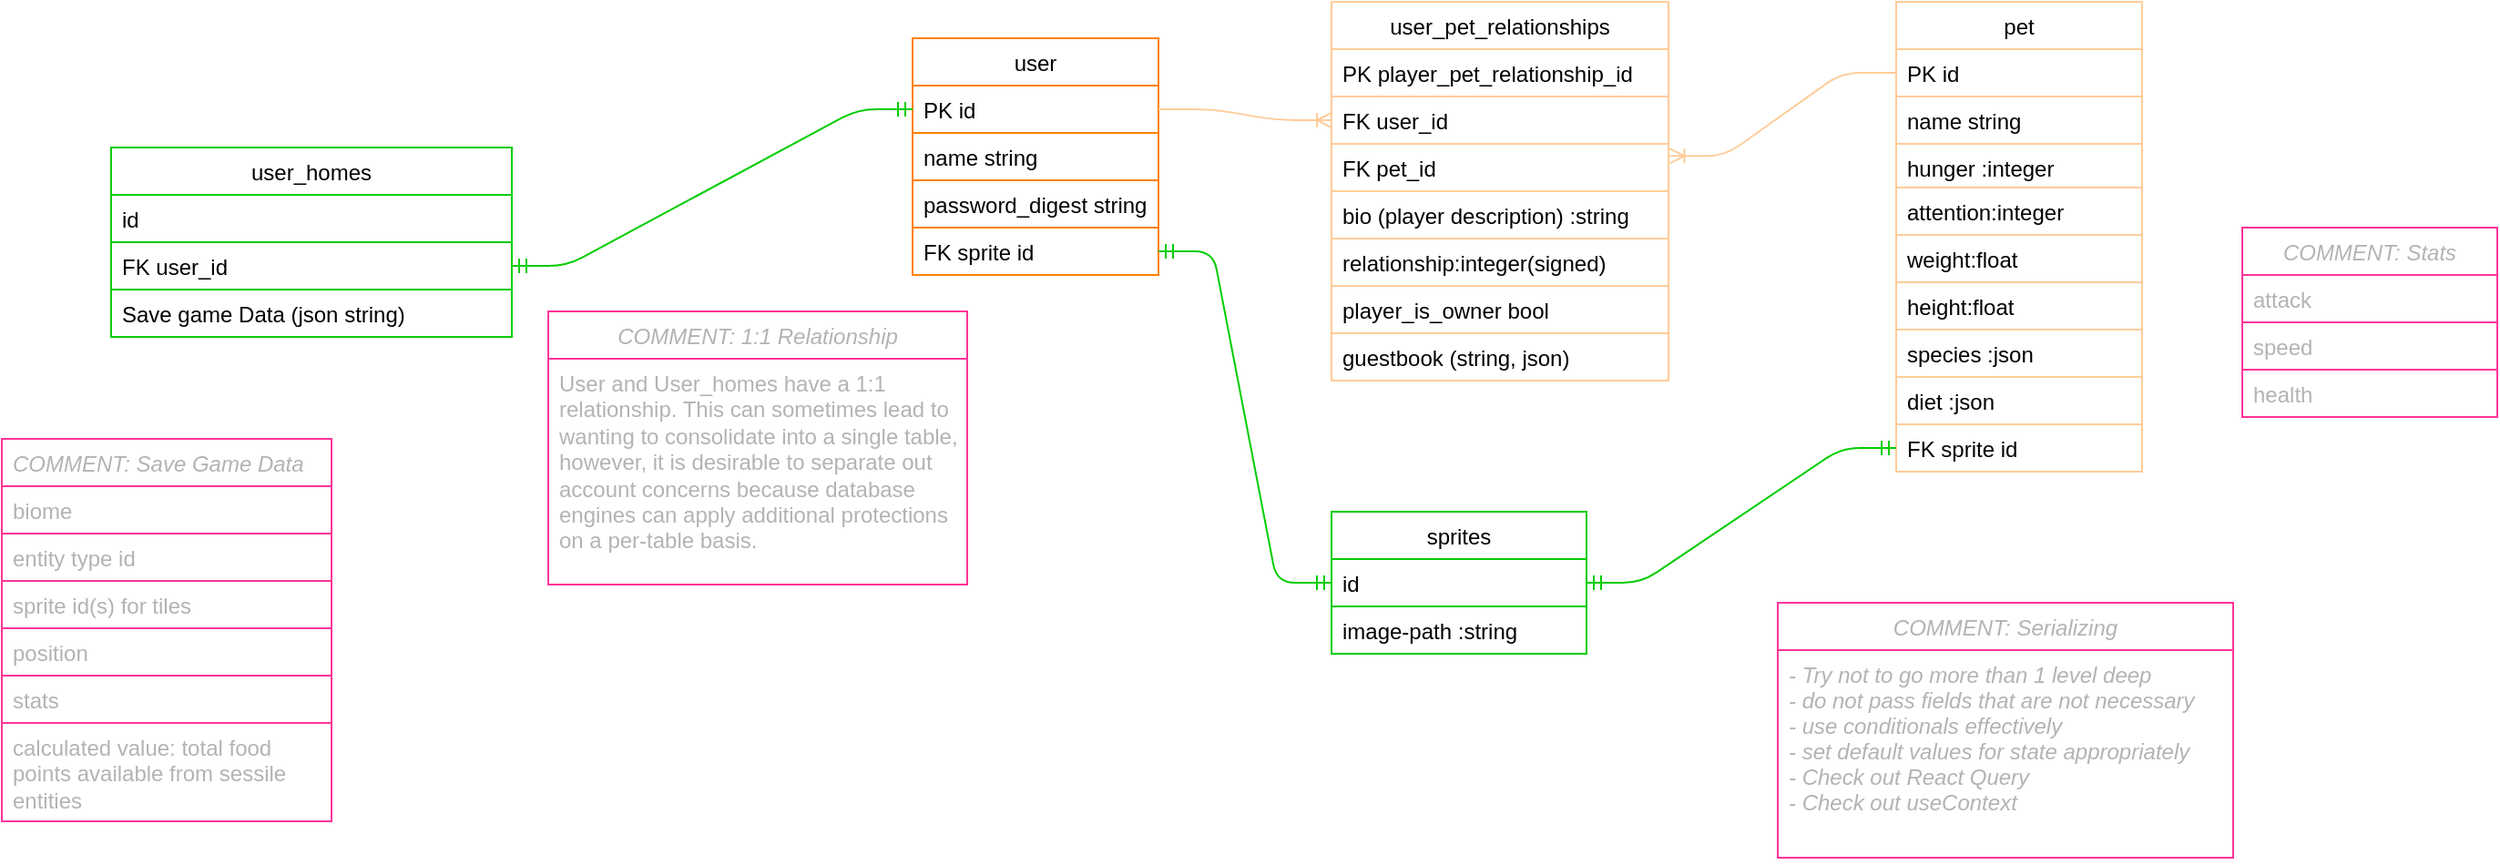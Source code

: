 <mxfile>
    <diagram id="wZi_TubQPqNZDEVaznXr" name="Database (PostgreSQL + Rails)">
        <mxGraphModel dx="1670" dy="385" grid="1" gridSize="10" guides="1" tooltips="1" connect="1" arrows="1" fold="1" page="1" pageScale="1" pageWidth="850" pageHeight="1100" math="0" shadow="0">
            <root>
                <mxCell id="0"/>
                <mxCell id="1" parent="0"/>
                <mxCell id="14" value="pet" style="swimlane;fontStyle=0;childLayout=stackLayout;horizontal=1;startSize=26;fillColor=none;horizontalStack=0;resizeParent=1;resizeParentMax=0;resizeLast=0;collapsible=1;marginBottom=0;strokeColor=#FFCC99;" parent="1" vertex="1">
                    <mxGeometry x="490" width="135" height="258" as="geometry"/>
                </mxCell>
                <mxCell id="16" value="PK id  " style="text;strokeColor=#FFCC99;fillColor=none;align=left;verticalAlign=top;spacingLeft=4;spacingRight=4;overflow=hidden;rotatable=0;points=[[0,0.5],[1,0.5]];portConstraint=eastwest;fontStyle=0;startSize=26;" parent="14" vertex="1">
                    <mxGeometry y="26" width="135" height="26" as="geometry"/>
                </mxCell>
                <mxCell id="15" value="name string" style="text;strokeColor=#FFCC99;fillColor=none;align=left;verticalAlign=top;spacingLeft=4;spacingRight=4;overflow=hidden;rotatable=0;points=[[0,0.5],[1,0.5]];portConstraint=eastwest;fontStyle=0;startSize=26;" parent="14" vertex="1">
                    <mxGeometry y="52" width="135" height="26" as="geometry"/>
                </mxCell>
                <mxCell id="17" value="hunger :integer" style="text;strokeColor=#FFCC99;fillColor=none;align=left;verticalAlign=top;spacingLeft=4;spacingRight=4;overflow=hidden;rotatable=0;points=[[0,0.5],[1,0.5]];portConstraint=eastwest;fontStyle=0;startSize=26;" parent="14" vertex="1">
                    <mxGeometry y="78" width="135" height="24" as="geometry"/>
                </mxCell>
                <mxCell id="18" value="attention:integer" style="text;strokeColor=#FFCC99;fillColor=none;align=left;verticalAlign=top;spacingLeft=4;spacingRight=4;overflow=hidden;rotatable=0;points=[[0,0.5],[1,0.5]];portConstraint=eastwest;fontStyle=0;startSize=26;" parent="14" vertex="1">
                    <mxGeometry y="102" width="135" height="26" as="geometry"/>
                </mxCell>
                <mxCell id="19" value="weight:float" style="text;strokeColor=#FFCC99;fillColor=none;align=left;verticalAlign=top;spacingLeft=4;spacingRight=4;overflow=hidden;rotatable=0;points=[[0,0.5],[1,0.5]];portConstraint=eastwest;fontStyle=0;startSize=26;" parent="14" vertex="1">
                    <mxGeometry y="128" width="135" height="26" as="geometry"/>
                </mxCell>
                <mxCell id="20" value="height:float" style="text;strokeColor=#FFCC99;fillColor=none;align=left;verticalAlign=top;spacingLeft=4;spacingRight=4;overflow=hidden;rotatable=0;points=[[0,0.5],[1,0.5]];portConstraint=eastwest;fontStyle=0;startSize=26;" parent="14" vertex="1">
                    <mxGeometry y="154" width="135" height="26" as="geometry"/>
                </mxCell>
                <mxCell id="290" value="species :json" style="text;strokeColor=#FFCC99;fillColor=none;align=left;verticalAlign=top;spacingLeft=4;spacingRight=4;overflow=hidden;rotatable=0;points=[[0,0.5],[1,0.5]];portConstraint=eastwest;fontStyle=0;startSize=26;" parent="14" vertex="1">
                    <mxGeometry y="180" width="135" height="26" as="geometry"/>
                </mxCell>
                <mxCell id="272" value="diet :json" style="text;strokeColor=#FFCC99;fillColor=none;align=left;verticalAlign=top;spacingLeft=4;spacingRight=4;overflow=hidden;rotatable=0;points=[[0,0.5],[1,0.5]];portConstraint=eastwest;fontStyle=0;startSize=26;" parent="14" vertex="1">
                    <mxGeometry y="206" width="135" height="26" as="geometry"/>
                </mxCell>
                <mxCell id="p0hIPY5CBL1R4x6Ymdpc-296" value="FK sprite id" style="text;strokeColor=#FFCC99;fillColor=none;align=left;verticalAlign=top;spacingLeft=4;spacingRight=4;overflow=hidden;rotatable=0;points=[[0,0.5],[1,0.5]];portConstraint=eastwest;fontStyle=0;startSize=26;" parent="14" vertex="1">
                    <mxGeometry y="232" width="135" height="26" as="geometry"/>
                </mxCell>
                <mxCell id="21" value="user" style="swimlane;fontStyle=0;childLayout=stackLayout;horizontal=1;startSize=26;fillColor=none;horizontalStack=0;resizeParent=1;resizeParentMax=0;resizeLast=0;collapsible=1;marginBottom=0;strokeColor=#FF8000;" parent="1" vertex="1">
                    <mxGeometry x="-50" y="20" width="135" height="130" as="geometry"/>
                </mxCell>
                <mxCell id="22" value="PK id" style="text;strokeColor=#FF8000;fillColor=none;align=left;verticalAlign=top;spacingLeft=4;spacingRight=4;overflow=hidden;rotatable=0;points=[[0,0.5],[1,0.5]];portConstraint=eastwest;fontStyle=0;startSize=26;" parent="21" vertex="1">
                    <mxGeometry y="26" width="135" height="26" as="geometry"/>
                </mxCell>
                <mxCell id="23" value="name string" style="text;strokeColor=#FF8000;fillColor=none;align=left;verticalAlign=top;spacingLeft=4;spacingRight=4;overflow=hidden;rotatable=0;points=[[0,0.5],[1,0.5]];portConstraint=eastwest;fontStyle=0;startSize=26;" parent="21" vertex="1">
                    <mxGeometry y="52" width="135" height="26" as="geometry"/>
                </mxCell>
                <mxCell id="24" value="password_digest string" style="text;strokeColor=#FF8000;fillColor=none;align=left;verticalAlign=top;spacingLeft=4;spacingRight=4;overflow=hidden;rotatable=0;points=[[0,0.5],[1,0.5]];portConstraint=eastwest;fontStyle=0;startSize=26;" parent="21" vertex="1">
                    <mxGeometry y="78" width="135" height="26" as="geometry"/>
                </mxCell>
                <mxCell id="p0hIPY5CBL1R4x6Ymdpc-295" value="FK sprite id" style="text;strokeColor=#FF8000;fillColor=none;align=left;verticalAlign=top;spacingLeft=4;spacingRight=4;overflow=hidden;rotatable=0;points=[[0,0.5],[1,0.5]];portConstraint=eastwest;fontStyle=0;startSize=26;" parent="21" vertex="1">
                    <mxGeometry y="104" width="135" height="26" as="geometry"/>
                </mxCell>
                <mxCell id="25" value="user_pet_relationships" style="swimlane;fontStyle=0;childLayout=stackLayout;horizontal=1;startSize=26;fillColor=none;horizontalStack=0;resizeParent=1;resizeParentMax=0;resizeLast=0;collapsible=1;marginBottom=0;strokeColor=#FFCC99;" parent="1" vertex="1">
                    <mxGeometry x="180" width="185" height="208" as="geometry"/>
                </mxCell>
                <mxCell id="233" value="PK player_pet_relationship_id" style="text;strokeColor=#FFCC99;fillColor=none;align=left;verticalAlign=top;spacingLeft=4;spacingRight=4;overflow=hidden;rotatable=0;points=[[0,0.5],[1,0.5]];portConstraint=eastwest;" parent="25" vertex="1">
                    <mxGeometry y="26" width="185" height="26" as="geometry"/>
                </mxCell>
                <mxCell id="26" value="FK user_id" style="text;strokeColor=#FFCC99;fillColor=none;align=left;verticalAlign=top;spacingLeft=4;spacingRight=4;overflow=hidden;rotatable=0;points=[[0,0.5],[1,0.5]];portConstraint=eastwest;fontStyle=0;startSize=26;" parent="25" vertex="1">
                    <mxGeometry y="52" width="185" height="26" as="geometry"/>
                </mxCell>
                <mxCell id="27" value="FK pet_id" style="text;strokeColor=#FFCC99;fillColor=none;align=left;verticalAlign=top;spacingLeft=4;spacingRight=4;overflow=hidden;rotatable=0;points=[[0,0.5],[1,0.5]];portConstraint=eastwest;fontStyle=0;startSize=26;" parent="25" vertex="1">
                    <mxGeometry y="78" width="185" height="26" as="geometry"/>
                </mxCell>
                <mxCell id="28" value="bio (player description) :string&#10;" style="text;strokeColor=#FFCC99;fillColor=none;align=left;verticalAlign=top;spacingLeft=4;spacingRight=4;overflow=hidden;rotatable=0;points=[[0,0.5],[1,0.5]];portConstraint=eastwest;fontStyle=0;startSize=26;" parent="25" vertex="1">
                    <mxGeometry y="104" width="185" height="26" as="geometry"/>
                </mxCell>
                <mxCell id="29" value="relationship:integer(signed)" style="text;strokeColor=#FFCC99;fillColor=none;align=left;verticalAlign=top;spacingLeft=4;spacingRight=4;overflow=hidden;rotatable=0;points=[[0,0.5],[1,0.5]];portConstraint=eastwest;fontStyle=0;startSize=26;" parent="25" vertex="1">
                    <mxGeometry y="130" width="185" height="26" as="geometry"/>
                </mxCell>
                <mxCell id="30" value="player_is_owner bool" style="text;strokeColor=#FFCC99;fillColor=none;align=left;verticalAlign=top;spacingLeft=4;spacingRight=4;overflow=hidden;rotatable=0;points=[[0,0.5],[1,0.5]];portConstraint=eastwest;fontStyle=0;startSize=26;" parent="25" vertex="1">
                    <mxGeometry y="156" width="185" height="26" as="geometry"/>
                </mxCell>
                <mxCell id="31" value="guestbook (string, json)" style="text;strokeColor=#FFCC99;fillColor=none;align=left;verticalAlign=top;spacingLeft=4;spacingRight=4;overflow=hidden;rotatable=0;points=[[0,0.5],[1,0.5]];portConstraint=eastwest;fontStyle=0;startSize=26;" parent="25" vertex="1">
                    <mxGeometry y="182" width="185" height="26" as="geometry"/>
                </mxCell>
                <mxCell id="254" value="COMMENT: Stats" style="swimlane;fontStyle=2;childLayout=stackLayout;horizontal=1;startSize=26;fillColor=none;horizontalStack=0;resizeParent=1;resizeParentMax=0;resizeLast=0;collapsible=1;marginBottom=0;strokeColor=#FF3399;fontColor=#B3B3B3;" parent="1" vertex="1">
                    <mxGeometry x="680" y="124" width="140" height="104" as="geometry"/>
                </mxCell>
                <mxCell id="255" value="attack" style="text;strokeColor=#FF3399;fillColor=none;align=left;verticalAlign=top;spacingLeft=4;spacingRight=4;overflow=hidden;rotatable=0;points=[[0,0.5],[1,0.5]];portConstraint=eastwest;fontColor=#B3B3B3;" parent="254" vertex="1">
                    <mxGeometry y="26" width="140" height="26" as="geometry"/>
                </mxCell>
                <mxCell id="256" value="speed" style="text;strokeColor=#FF3399;fillColor=none;align=left;verticalAlign=top;spacingLeft=4;spacingRight=4;overflow=hidden;rotatable=0;points=[[0,0.5],[1,0.5]];portConstraint=eastwest;fontColor=#B3B3B3;" parent="254" vertex="1">
                    <mxGeometry y="52" width="140" height="26" as="geometry"/>
                </mxCell>
                <mxCell id="257" value="health" style="text;strokeColor=#FF3399;fillColor=none;align=left;verticalAlign=top;spacingLeft=4;spacingRight=4;overflow=hidden;rotatable=0;points=[[0,0.5],[1,0.5]];portConstraint=eastwest;fontColor=#B3B3B3;" parent="254" vertex="1">
                    <mxGeometry y="78" width="140" height="26" as="geometry"/>
                </mxCell>
                <mxCell id="259" value="COMMENT: Serializing" style="swimlane;fontStyle=2;childLayout=stackLayout;horizontal=1;startSize=26;horizontalStack=0;resizeParent=1;resizeParentMax=0;resizeLast=0;collapsible=1;marginBottom=0;strokeColor=#FF3399;fillColor=none;fontColor=#B3B3B3;" parent="1" vertex="1">
                    <mxGeometry x="425" y="330" width="250" height="140" as="geometry"/>
                </mxCell>
                <mxCell id="262" value="- Try not to go more than 1 level deep&#10;- do not pass fields that are not necessary&#10;- use conditionals effectively&#10;- set default values for state appropriately&#10;- Check out React Query&#10;- Check out useContext&#10; " style="text;align=left;verticalAlign=top;spacingLeft=4;spacingRight=4;overflow=hidden;rotatable=0;points=[[0,0.5],[1,0.5]];portConstraint=eastwest;strokeColor=#FF3399;fontColor=#B3B3B3;fontStyle=2;startSize=26;" parent="259" vertex="1">
                    <mxGeometry y="26" width="250" height="114" as="geometry"/>
                </mxCell>
                <mxCell id="263" value="COMMENT: Save Game Data" style="swimlane;fontStyle=2;childLayout=stackLayout;horizontal=1;startSize=26;horizontalStack=0;resizeParent=1;resizeParentMax=0;resizeLast=0;collapsible=1;marginBottom=0;strokeColor=#FF3399;align=left;verticalAlign=top;fillColor=none;fontColor=#B3B3B3;gradientColor=none;spacingLeft=4;spacingRight=4;" parent="1" vertex="1">
                    <mxGeometry x="-550" y="240" width="181" height="210" as="geometry"/>
                </mxCell>
                <mxCell id="264" value="biome" style="text;align=left;verticalAlign=top;spacingLeft=4;spacingRight=4;overflow=hidden;rotatable=0;points=[[0,0.5],[1,0.5]];portConstraint=eastwest;strokeColor=#FF3399;fontColor=#B3B3B3;" parent="263" vertex="1">
                    <mxGeometry y="26" width="181" height="26" as="geometry"/>
                </mxCell>
                <mxCell id="265" value="entity type id" style="text;align=left;verticalAlign=top;spacingLeft=4;spacingRight=4;overflow=hidden;rotatable=0;points=[[0,0.5],[1,0.5]];portConstraint=eastwest;strokeColor=#FF3399;fontColor=#B3B3B3;" parent="263" vertex="1">
                    <mxGeometry y="52" width="181" height="26" as="geometry"/>
                </mxCell>
                <mxCell id="268" value="sprite id(s) for tiles" style="text;align=left;verticalAlign=top;spacingLeft=4;spacingRight=4;overflow=hidden;rotatable=0;points=[[0,0.5],[1,0.5]];portConstraint=eastwest;strokeColor=#FF3399;fontColor=#B3B3B3;" parent="263" vertex="1">
                    <mxGeometry y="78" width="181" height="26" as="geometry"/>
                </mxCell>
                <mxCell id="266" value="position" style="text;align=left;verticalAlign=top;spacingLeft=4;spacingRight=4;overflow=hidden;rotatable=0;points=[[0,0.5],[1,0.5]];portConstraint=eastwest;strokeColor=#FF3399;fontColor=#B3B3B3;" parent="263" vertex="1">
                    <mxGeometry y="104" width="181" height="26" as="geometry"/>
                </mxCell>
                <mxCell id="267" value="stats" style="text;align=left;verticalAlign=top;spacingLeft=4;spacingRight=4;overflow=hidden;rotatable=0;points=[[0,0.5],[1,0.5]];portConstraint=eastwest;strokeColor=#FF3399;fontColor=#B3B3B3;" parent="263" vertex="1">
                    <mxGeometry y="130" width="181" height="26" as="geometry"/>
                </mxCell>
                <mxCell id="271" value="calculated value: total food points available from sessile entities" style="text;strokeColor=#FF3399;fillColor=none;align=left;verticalAlign=top;spacingLeft=4;spacingRight=4;overflow=hidden;points=[[0,0.5],[1,0.5]];portConstraint=eastwest;rotatable=0;fontColor=#B3B3B3;whiteSpace=wrap;" parent="263" vertex="1">
                    <mxGeometry y="156" width="181" height="54" as="geometry"/>
                </mxCell>
                <mxCell id="BlQzNUbOx6uta-q6_4dL-290" value="user_homes" style="swimlane;fontStyle=0;childLayout=stackLayout;horizontal=1;startSize=26;fillColor=none;horizontalStack=0;resizeParent=1;resizeParentMax=0;resizeLast=0;collapsible=1;marginBottom=0;strokeColor=#00CC00;" parent="1" vertex="1">
                    <mxGeometry x="-490" y="80" width="220" height="104" as="geometry"/>
                </mxCell>
                <mxCell id="BlQzNUbOx6uta-q6_4dL-291" value="id" style="text;strokeColor=#00CC00;fillColor=none;align=left;verticalAlign=top;spacingLeft=4;spacingRight=4;overflow=hidden;rotatable=0;points=[[0,0.5],[1,0.5]];portConstraint=eastwest;fontStyle=0;startSize=26;" parent="BlQzNUbOx6uta-q6_4dL-290" vertex="1">
                    <mxGeometry y="26" width="220" height="26" as="geometry"/>
                </mxCell>
                <mxCell id="BlQzNUbOx6uta-q6_4dL-292" value="FK user_id" style="text;strokeColor=#00CC00;fillColor=none;align=left;verticalAlign=top;spacingLeft=4;spacingRight=4;overflow=hidden;rotatable=0;points=[[0,0.5],[1,0.5]];portConstraint=eastwest;fontStyle=0;startSize=26;" parent="BlQzNUbOx6uta-q6_4dL-290" vertex="1">
                    <mxGeometry y="52" width="220" height="26" as="geometry"/>
                </mxCell>
                <mxCell id="BlQzNUbOx6uta-q6_4dL-293" value="Save game Data (json string)" style="text;strokeColor=#00CC00;fillColor=none;align=left;verticalAlign=top;spacingLeft=4;spacingRight=4;overflow=hidden;rotatable=0;points=[[0,0.5],[1,0.5]];portConstraint=eastwest;fontStyle=0;startSize=26;" parent="BlQzNUbOx6uta-q6_4dL-290" vertex="1">
                    <mxGeometry y="78" width="220" height="26" as="geometry"/>
                </mxCell>
                <mxCell id="0lfWJjJliMMCUKnciL4Y-290" value="COMMENT: 1:1 Relationship" style="swimlane;fontStyle=2;childLayout=stackLayout;horizontal=1;startSize=26;fillColor=none;horizontalStack=0;resizeParent=1;resizeParentMax=0;resizeLast=0;collapsible=1;marginBottom=0;strokeColor=#FF3399;fontColor=#B3B3B3;" parent="1" vertex="1">
                    <mxGeometry x="-250" y="170" width="230" height="150" as="geometry"/>
                </mxCell>
                <mxCell id="0lfWJjJliMMCUKnciL4Y-291" value="User and User_homes have a 1:1 relationship. This can sometimes lead to wanting to consolidate into a single table, however, it is desirable to separate out account concerns because database engines can apply additional protections on a per-table basis." style="text;strokeColor=#FF3399;fillColor=none;align=left;verticalAlign=top;spacingLeft=4;spacingRight=4;overflow=hidden;rotatable=0;points=[[0,0.5],[1,0.5]];portConstraint=eastwest;fontColor=#B3B3B3;whiteSpace=wrap;" parent="0lfWJjJliMMCUKnciL4Y-290" vertex="1">
                    <mxGeometry y="26" width="230" height="124" as="geometry"/>
                </mxCell>
                <mxCell id="0lfWJjJliMMCUKnciL4Y-294" value="" style="edgeStyle=entityRelationEdgeStyle;fontSize=12;html=1;endArrow=ERoneToMany;strokeColor=#FFCC99;exitX=1;exitY=0.5;exitDx=0;exitDy=0;entryX=0;entryY=0.5;entryDx=0;entryDy=0;" parent="1" source="22" target="26" edge="1">
                    <mxGeometry width="100" height="100" relative="1" as="geometry">
                        <mxPoint x="90" y="120" as="sourcePoint"/>
                        <mxPoint x="200" y="260" as="targetPoint"/>
                    </mxGeometry>
                </mxCell>
                <mxCell id="0lfWJjJliMMCUKnciL4Y-295" value="" style="edgeStyle=entityRelationEdgeStyle;fontSize=12;html=1;endArrow=ERoneToMany;strokeColor=#FFCC99;exitX=0;exitY=0.5;exitDx=0;exitDy=0;entryX=1.004;entryY=0.257;entryDx=0;entryDy=0;entryPerimeter=0;" parent="1" source="16" target="27" edge="1">
                    <mxGeometry width="100" height="100" relative="1" as="geometry">
                        <mxPoint x="350" y="270" as="sourcePoint"/>
                        <mxPoint x="410" y="80" as="targetPoint"/>
                    </mxGeometry>
                </mxCell>
                <mxCell id="0lfWJjJliMMCUKnciL4Y-298" value="" style="edgeStyle=entityRelationEdgeStyle;fontSize=12;html=1;endArrow=ERmandOne;startArrow=ERmandOne;strokeColor=#00CC00;exitX=1;exitY=0.5;exitDx=0;exitDy=0;entryX=0;entryY=0.5;entryDx=0;entryDy=0;" parent="1" source="BlQzNUbOx6uta-q6_4dL-292" target="22" edge="1">
                    <mxGeometry width="100" height="100" relative="1" as="geometry">
                        <mxPoint x="-210" y="140" as="sourcePoint"/>
                        <mxPoint x="-110" y="40" as="targetPoint"/>
                    </mxGeometry>
                </mxCell>
                <mxCell id="p0hIPY5CBL1R4x6Ymdpc-290" value="sprites" style="swimlane;fontStyle=0;childLayout=stackLayout;horizontal=1;startSize=26;fillColor=none;horizontalStack=0;resizeParent=1;resizeParentMax=0;resizeLast=0;collapsible=1;marginBottom=0;strokeColor=#00CC00;" parent="1" vertex="1">
                    <mxGeometry x="180" y="280" width="140" height="78" as="geometry"/>
                </mxCell>
                <mxCell id="p0hIPY5CBL1R4x6Ymdpc-291" value="id" style="text;strokeColor=#00CC00;fillColor=none;align=left;verticalAlign=top;spacingLeft=4;spacingRight=4;overflow=hidden;rotatable=0;points=[[0,0.5],[1,0.5]];portConstraint=eastwest;fontStyle=0;startSize=26;" parent="p0hIPY5CBL1R4x6Ymdpc-290" vertex="1">
                    <mxGeometry y="26" width="140" height="26" as="geometry"/>
                </mxCell>
                <mxCell id="p0hIPY5CBL1R4x6Ymdpc-292" value="image-path :string" style="text;strokeColor=#00CC00;fillColor=none;align=left;verticalAlign=top;spacingLeft=4;spacingRight=4;overflow=hidden;rotatable=0;points=[[0,0.5],[1,0.5]];portConstraint=eastwest;fontStyle=0;startSize=26;" parent="p0hIPY5CBL1R4x6Ymdpc-290" vertex="1">
                    <mxGeometry y="52" width="140" height="26" as="geometry"/>
                </mxCell>
                <mxCell id="p0hIPY5CBL1R4x6Ymdpc-293" value="" style="edgeStyle=entityRelationEdgeStyle;fontSize=12;html=1;endArrow=ERmandOne;startArrow=ERmandOne;strokeColor=#00CC00;exitX=1;exitY=0.5;exitDx=0;exitDy=0;entryX=0;entryY=0.5;entryDx=0;entryDy=0;" parent="1" source="p0hIPY5CBL1R4x6Ymdpc-295" target="p0hIPY5CBL1R4x6Ymdpc-291" edge="1">
                    <mxGeometry width="100" height="100" relative="1" as="geometry">
                        <mxPoint x="-92.5" y="416" as="sourcePoint"/>
                        <mxPoint x="127.5" y="330" as="targetPoint"/>
                    </mxGeometry>
                </mxCell>
                <mxCell id="p0hIPY5CBL1R4x6Ymdpc-294" value="" style="edgeStyle=entityRelationEdgeStyle;fontSize=12;html=1;endArrow=ERmandOne;startArrow=ERmandOne;strokeColor=#00CC00;exitX=0;exitY=0.5;exitDx=0;exitDy=0;entryX=1;entryY=0.5;entryDx=0;entryDy=0;" parent="1" source="p0hIPY5CBL1R4x6Ymdpc-296" target="p0hIPY5CBL1R4x6Ymdpc-291" edge="1">
                    <mxGeometry width="100" height="100" relative="1" as="geometry">
                        <mxPoint x="180" y="436" as="sourcePoint"/>
                        <mxPoint x="400" y="350" as="targetPoint"/>
                    </mxGeometry>
                </mxCell>
            </root>
        </mxGraphModel>
    </diagram>
    <diagram id="lB_3L5g2D1ajkH9EKnEv" name="Backend (Ruby)">
        <mxGraphModel dx="2148" dy="673" grid="1" gridSize="10" guides="1" tooltips="1" connect="1" arrows="1" fold="1" page="1" pageScale="1" pageWidth="850" pageHeight="1100" math="0" shadow="0">
            <root>
                <mxCell id="_Y82C0ILdeumFy1kFOeV-0"/>
                <mxCell id="_Y82C0ILdeumFy1kFOeV-1" parent="_Y82C0ILdeumFy1kFOeV-0"/>
                <mxCell id="y4VFKXqUo2-UULaMP3hG-0" value="sprites" style="swimlane;fontStyle=0;childLayout=stackLayout;horizontal=1;startSize=26;fillColor=none;horizontalStack=0;resizeParent=1;resizeParentMax=0;resizeLast=0;collapsible=1;marginBottom=0;strokeColor=#00CC00;" parent="_Y82C0ILdeumFy1kFOeV-1" vertex="1">
                    <mxGeometry x="-190" y="450" width="140" height="78" as="geometry"/>
                </mxCell>
                <mxCell id="y4VFKXqUo2-UULaMP3hG-1" value="id" style="text;strokeColor=#00CC00;fillColor=none;align=left;verticalAlign=top;spacingLeft=4;spacingRight=4;overflow=hidden;rotatable=0;points=[[0,0.5],[1,0.5]];portConstraint=eastwest;fontStyle=0;startSize=26;" parent="y4VFKXqUo2-UULaMP3hG-0" vertex="1">
                    <mxGeometry y="26" width="140" height="26" as="geometry"/>
                </mxCell>
                <mxCell id="y4VFKXqUo2-UULaMP3hG-2" value="image-path :string" style="text;strokeColor=#00CC00;fillColor=none;align=left;verticalAlign=top;spacingLeft=4;spacingRight=4;overflow=hidden;rotatable=0;points=[[0,0.5],[1,0.5]];portConstraint=eastwest;fontStyle=0;startSize=26;" parent="y4VFKXqUo2-UULaMP3hG-0" vertex="1">
                    <mxGeometry y="52" width="140" height="26" as="geometry"/>
                </mxCell>
                <mxCell id="y4VFKXqUo2-UULaMP3hG-3" value="environment_save_game_data" style="swimlane;fontStyle=0;childLayout=stackLayout;horizontal=1;startSize=26;fillColor=none;horizontalStack=0;resizeParent=1;resizeParentMax=0;resizeLast=0;collapsible=1;marginBottom=0;strokeColor=#00CC00;" parent="_Y82C0ILdeumFy1kFOeV-1" vertex="1">
                    <mxGeometry x="-320" y="132" width="180" height="132" as="geometry"/>
                </mxCell>
                <mxCell id="y4VFKXqUo2-UULaMP3hG-4" value="PK environment_map_id" style="text;strokeColor=#00CC00;fillColor=none;align=left;verticalAlign=top;spacingLeft=4;spacingRight=4;overflow=hidden;rotatable=0;points=[[0,0.5],[1,0.5]];portConstraint=eastwest;" parent="y4VFKXqUo2-UULaMP3hG-3" vertex="1">
                    <mxGeometry y="26" width="180" height="26" as="geometry"/>
                </mxCell>
                <mxCell id="y4VFKXqUo2-UULaMP3hG-5" value="FK environment_type_id" style="text;strokeColor=#00CC00;fillColor=none;align=left;verticalAlign=top;spacingLeft=4;spacingRight=4;overflow=hidden;rotatable=0;points=[[0,0.5],[1,0.5]];portConstraint=eastwest;" parent="y4VFKXqUo2-UULaMP3hG-3" vertex="1">
                    <mxGeometry y="52" width="180" height="26" as="geometry"/>
                </mxCell>
                <mxCell id="y4VFKXqUo2-UULaMP3hG-6" value="seed" style="text;strokeColor=#00CC00;fillColor=none;align=left;verticalAlign=top;spacingLeft=4;spacingRight=4;overflow=hidden;rotatable=0;points=[[0,0.5],[1,0.5]];portConstraint=eastwest;" parent="y4VFKXqUo2-UULaMP3hG-3" vertex="1">
                    <mxGeometry y="78" width="180" height="28" as="geometry"/>
                </mxCell>
                <mxCell id="y4VFKXqUo2-UULaMP3hG-7" value="entity_manifest :json" style="text;strokeColor=none;fillColor=none;align=left;verticalAlign=top;spacingLeft=4;spacingRight=4;overflow=hidden;rotatable=0;points=[[0,0.5],[1,0.5]];portConstraint=eastwest;" parent="y4VFKXqUo2-UULaMP3hG-3" vertex="1">
                    <mxGeometry y="106" width="180" height="26" as="geometry"/>
                </mxCell>
                <mxCell id="y4VFKXqUo2-UULaMP3hG-8" value="environment_types" style="swimlane;fontStyle=0;childLayout=stackLayout;horizontal=1;startSize=26;fillColor=none;horizontalStack=0;resizeParent=1;resizeParentMax=0;resizeLast=0;collapsible=1;marginBottom=0;strokeColor=#00CC00;" parent="_Y82C0ILdeumFy1kFOeV-1" vertex="1">
                    <mxGeometry x="-350" y="330" width="140" height="104" as="geometry"/>
                </mxCell>
                <mxCell id="y4VFKXqUo2-UULaMP3hG-9" value="PK environment_type_id" style="text;strokeColor=#00CC00;fillColor=none;align=left;verticalAlign=top;spacingLeft=4;spacingRight=4;overflow=hidden;rotatable=0;points=[[0,0.5],[1,0.5]];portConstraint=eastwest;" parent="y4VFKXqUo2-UULaMP3hG-8" vertex="1">
                    <mxGeometry y="26" width="140" height="26" as="geometry"/>
                </mxCell>
                <mxCell id="y4VFKXqUo2-UULaMP3hG-10" value="environment_name" style="text;strokeColor=#00CC00;fillColor=none;align=left;verticalAlign=top;spacingLeft=4;spacingRight=4;overflow=hidden;rotatable=0;points=[[0,0.5],[1,0.5]];portConstraint=eastwest;" parent="y4VFKXqUo2-UULaMP3hG-8" vertex="1">
                    <mxGeometry y="52" width="140" height="26" as="geometry"/>
                </mxCell>
                <mxCell id="y4VFKXqUo2-UULaMP3hG-11" value="environment_sprites" style="text;strokeColor=#00CC00;fillColor=none;align=left;verticalAlign=top;spacingLeft=4;spacingRight=4;overflow=hidden;rotatable=0;points=[[0,0.5],[1,0.5]];portConstraint=eastwest;" parent="y4VFKXqUo2-UULaMP3hG-8" vertex="1">
                    <mxGeometry y="78" width="140" height="26" as="geometry"/>
                </mxCell>
                <mxCell id="y4VFKXqUo2-UULaMP3hG-12" value="entities_have_types" style="swimlane;fontStyle=0;childLayout=stackLayout;horizontal=1;startSize=26;fillColor=none;horizontalStack=0;resizeParent=1;resizeParentMax=0;resizeLast=0;collapsible=1;marginBottom=0;strokeColor=#007FFF;" parent="_Y82C0ILdeumFy1kFOeV-1" vertex="1">
                    <mxGeometry x="-40" y="303" width="170" height="104" as="geometry"/>
                </mxCell>
                <mxCell id="y4VFKXqUo2-UULaMP3hG-13" value="PK entities_have_types_id" style="text;strokeColor=#007FFF;fillColor=none;align=left;verticalAlign=top;spacingLeft=4;spacingRight=4;overflow=hidden;rotatable=0;points=[[0,0.5],[1,0.5]];portConstraint=eastwest;" parent="y4VFKXqUo2-UULaMP3hG-12" vertex="1">
                    <mxGeometry y="26" width="170" height="26" as="geometry"/>
                </mxCell>
                <mxCell id="y4VFKXqUo2-UULaMP3hG-14" value="FK entity_id" style="text;strokeColor=#007FFF;fillColor=none;align=left;verticalAlign=top;spacingLeft=4;spacingRight=4;overflow=hidden;rotatable=0;points=[[0,0.5],[1,0.5]];portConstraint=eastwest;" parent="y4VFKXqUo2-UULaMP3hG-12" vertex="1">
                    <mxGeometry y="52" width="170" height="26" as="geometry"/>
                </mxCell>
                <mxCell id="y4VFKXqUo2-UULaMP3hG-15" value="FK entity_type_id" style="text;strokeColor=#007FFF;fillColor=none;align=left;verticalAlign=top;spacingLeft=4;spacingRight=4;overflow=hidden;rotatable=0;points=[[0,0.5],[1,0.5]];portConstraint=eastwest;" parent="y4VFKXqUo2-UULaMP3hG-12" vertex="1">
                    <mxGeometry y="78" width="170" height="26" as="geometry"/>
                </mxCell>
                <mxCell id="y4VFKXqUo2-UULaMP3hG-16" value="entity_types" style="swimlane;fontStyle=0;childLayout=stackLayout;horizontal=1;startSize=26;fillColor=none;horizontalStack=0;resizeParent=1;resizeParentMax=0;resizeLast=0;collapsible=1;marginBottom=0;strokeColor=#00CC00;" parent="_Y82C0ILdeumFy1kFOeV-1" vertex="1">
                    <mxGeometry x="50" y="450" width="140" height="182" as="geometry"/>
                </mxCell>
                <mxCell id="y4VFKXqUo2-UULaMP3hG-17" value="PK entity_type_id" style="text;strokeColor=#00CC00;fillColor=none;align=left;verticalAlign=top;spacingLeft=4;spacingRight=4;overflow=hidden;rotatable=0;points=[[0,0.5],[1,0.5]];portConstraint=eastwest;" parent="y4VFKXqUo2-UULaMP3hG-16" vertex="1">
                    <mxGeometry y="26" width="140" height="26" as="geometry"/>
                </mxCell>
                <mxCell id="y4VFKXqUo2-UULaMP3hG-18" value="entity_type_name" style="text;strokeColor=#00CC00;fillColor=none;align=left;verticalAlign=top;spacingLeft=4;spacingRight=4;overflow=hidden;rotatable=0;points=[[0,0.5],[1,0.5]];portConstraint=eastwest;" parent="y4VFKXqUo2-UULaMP3hG-16" vertex="1">
                    <mxGeometry y="52" width="140" height="26" as="geometry"/>
                </mxCell>
                <mxCell id="y4VFKXqUo2-UULaMP3hG-19" value="abilities (json)" style="text;strokeColor=#00CC00;fillColor=none;align=left;verticalAlign=top;spacingLeft=4;spacingRight=4;overflow=hidden;rotatable=0;points=[[0,0.5],[1,0.5]];portConstraint=eastwest;" parent="y4VFKXqUo2-UULaMP3hG-16" vertex="1">
                    <mxGeometry y="78" width="140" height="26" as="geometry"/>
                </mxCell>
                <mxCell id="y4VFKXqUo2-UULaMP3hG-20" value="dead_player (bool)" style="text;strokeColor=#00CC00;fillColor=none;align=left;verticalAlign=top;spacingLeft=4;spacingRight=4;overflow=hidden;rotatable=0;points=[[0,0.5],[1,0.5]];portConstraint=eastwest;" parent="y4VFKXqUo2-UULaMP3hG-16" vertex="1">
                    <mxGeometry y="104" width="140" height="26" as="geometry"/>
                </mxCell>
                <mxCell id="y4VFKXqUo2-UULaMP3hG-21" value="sprite_id" style="text;strokeColor=#00CC00;fillColor=none;align=left;verticalAlign=top;spacingLeft=4;spacingRight=4;overflow=hidden;rotatable=0;points=[[0,0.5],[1,0.5]];portConstraint=eastwest;" parent="y4VFKXqUo2-UULaMP3hG-16" vertex="1">
                    <mxGeometry y="130" width="140" height="26" as="geometry"/>
                </mxCell>
                <mxCell id="y4VFKXqUo2-UULaMP3hG-22" value="stats" style="text;strokeColor=#00CC00;fillColor=none;align=left;verticalAlign=top;spacingLeft=4;spacingRight=4;overflow=hidden;rotatable=0;points=[[0,0.5],[1,0.5]];portConstraint=eastwest;" parent="y4VFKXqUo2-UULaMP3hG-16" vertex="1">
                    <mxGeometry y="156" width="140" height="26" as="geometry"/>
                </mxCell>
                <mxCell id="y4VFKXqUo2-UULaMP3hG-23" style="edgeStyle=none;html=1;exitX=1;exitY=0.5;exitDx=0;exitDy=0;entryX=1;entryY=0.5;entryDx=0;entryDy=0;strokeColor=#007FFF;" parent="_Y82C0ILdeumFy1kFOeV-1" source="y4VFKXqUo2-UULaMP3hG-17" target="y4VFKXqUo2-UULaMP3hG-15" edge="1">
                    <mxGeometry relative="1" as="geometry">
                        <Array as="points">
                            <mxPoint x="190" y="390"/>
                        </Array>
                    </mxGeometry>
                </mxCell>
                <mxCell id="y4VFKXqUo2-UULaMP3hG-24" style="edgeStyle=none;html=1;entryX=-0.014;entryY=0.23;entryDx=0;entryDy=0;entryPerimeter=0;exitX=1;exitY=0.5;exitDx=0;exitDy=0;strokeColor=#00CC00;" parent="_Y82C0ILdeumFy1kFOeV-1" source="y4VFKXqUo2-UULaMP3hG-1" target="y4VFKXqUo2-UULaMP3hG-21" edge="1">
                    <mxGeometry relative="1" as="geometry"/>
                </mxCell>
                <mxCell id="y4VFKXqUo2-UULaMP3hG-25" style="edgeStyle=none;html=1;entryX=0;entryY=0.5;entryDx=0;entryDy=0;strokeColor=#00CC00;" parent="_Y82C0ILdeumFy1kFOeV-1" source="y4VFKXqUo2-UULaMP3hG-11" target="y4VFKXqUo2-UULaMP3hG-1" edge="1">
                    <mxGeometry relative="1" as="geometry"/>
                </mxCell>
                <mxCell id="y4VFKXqUo2-UULaMP3hG-26" style="edgeStyle=none;html=1;entryX=0;entryY=0.5;entryDx=0;entryDy=0;exitX=0;exitY=0.5;exitDx=0;exitDy=0;strokeColor=#00CC00;" parent="_Y82C0ILdeumFy1kFOeV-1" source="y4VFKXqUo2-UULaMP3hG-9" target="y4VFKXqUo2-UULaMP3hG-5" edge="1">
                    <mxGeometry relative="1" as="geometry">
                        <Array as="points">
                            <mxPoint x="-370" y="260"/>
                        </Array>
                    </mxGeometry>
                </mxCell>
                <mxCell id="y4VFKXqUo2-UULaMP3hG-27" value="npc_entities" style="swimlane;fontStyle=0;childLayout=stackLayout;horizontal=1;startSize=26;fillColor=none;horizontalStack=0;resizeParent=1;resizeParentMax=0;resizeLast=0;collapsible=1;marginBottom=0;strokeColor=#3399FF;" parent="_Y82C0ILdeumFy1kFOeV-1" vertex="1">
                    <mxGeometry x="-45" y="186" width="175" height="78" as="geometry"/>
                </mxCell>
                <mxCell id="y4VFKXqUo2-UULaMP3hG-28" value="PK id" style="text;strokeColor=#3399FF;fillColor=none;align=left;verticalAlign=top;spacingLeft=4;spacingRight=4;overflow=hidden;rotatable=0;points=[[0,0.5],[1,0.5]];portConstraint=eastwest;" parent="y4VFKXqUo2-UULaMP3hG-27" vertex="1">
                    <mxGeometry y="26" width="175" height="26" as="geometry"/>
                </mxCell>
                <mxCell id="y4VFKXqUo2-UULaMP3hG-29" value="npc data :json" style="text;strokeColor=#3399FF;fillColor=none;align=left;verticalAlign=top;spacingLeft=4;spacingRight=4;overflow=hidden;rotatable=0;points=[[0,0.5],[1,0.5]];portConstraint=eastwest;" parent="y4VFKXqUo2-UULaMP3hG-27" vertex="1">
                    <mxGeometry y="52" width="175" height="26" as="geometry"/>
                </mxCell>
                <mxCell id="y4VFKXqUo2-UULaMP3hG-30" style="edgeStyle=none;html=1;exitX=0;exitY=0.5;exitDx=0;exitDy=0;entryX=0;entryY=0.5;entryDx=0;entryDy=0;strokeColor=#007FFF;" parent="_Y82C0ILdeumFy1kFOeV-1" source="y4VFKXqUo2-UULaMP3hG-28" target="y4VFKXqUo2-UULaMP3hG-14" edge="1">
                    <mxGeometry relative="1" as="geometry">
                        <Array as="points">
                            <mxPoint x="-100" y="290"/>
                        </Array>
                    </mxGeometry>
                </mxCell>
                <mxCell id="y4VFKXqUo2-UULaMP3hG-31" style="edgeStyle=none;html=1;exitX=1;exitY=0.5;exitDx=0;exitDy=0;entryX=1;entryY=0.5;entryDx=0;entryDy=0;strokeColor=#00CC00;" parent="_Y82C0ILdeumFy1kFOeV-1" source="y4VFKXqUo2-UULaMP3hG-17" edge="1">
                    <mxGeometry relative="1" as="geometry">
                        <Array as="points">
                            <mxPoint x="360" y="394"/>
                        </Array>
                        <mxPoint x="247" y="493" as="sourcePoint"/>
                        <mxPoint x="325" y="185" as="targetPoint"/>
                    </mxGeometry>
                </mxCell>
                <mxCell id="QKAfBPsxhaZ08tLAAbJx-0" value="DB connection?" style="swimlane;fontStyle=1;childLayout=stackLayout;horizontal=1;startSize=26;fillColor=none;horizontalStack=0;resizeParent=1;resizeParentMax=0;resizeLast=0;collapsible=1;marginBottom=0;strokeColor=#FFCC99;" parent="_Y82C0ILdeumFy1kFOeV-1" vertex="1">
                    <mxGeometry x="390" y="10" width="185" height="52" as="geometry"/>
                </mxCell>
                <mxCell id="QKAfBPsxhaZ08tLAAbJx-7" value="Save game Data?" style="text;strokeColor=#FFCC99;fillColor=none;align=left;verticalAlign=top;spacingLeft=4;spacingRight=4;overflow=hidden;rotatable=0;points=[[0,0.5],[1,0.5]];portConstraint=eastwest;fontStyle=0;startSize=26;" parent="QKAfBPsxhaZ08tLAAbJx-0" vertex="1">
                    <mxGeometry y="26" width="185" height="26" as="geometry"/>
                </mxCell>
                <mxCell id="QKAfBPsxhaZ08tLAAbJx-8" value="Frontend connection?" style="swimlane;fontStyle=1;childLayout=stackLayout;horizontal=1;startSize=26;fillColor=none;horizontalStack=0;resizeParent=1;resizeParentMax=0;resizeLast=0;collapsible=1;marginBottom=0;strokeColor=#FFCC99;" parent="_Y82C0ILdeumFy1kFOeV-1" vertex="1">
                    <mxGeometry x="460" y="210" width="185" height="52" as="geometry"/>
                </mxCell>
                <mxCell id="QKAfBPsxhaZ08tLAAbJx-9" value="Generated Game data?" style="text;strokeColor=#FFCC99;fillColor=none;align=left;verticalAlign=top;spacingLeft=4;spacingRight=4;overflow=hidden;rotatable=0;points=[[0,0.5],[1,0.5]];portConstraint=eastwest;fontStyle=0;startSize=26;" parent="QKAfBPsxhaZ08tLAAbJx-8" vertex="1">
                    <mxGeometry y="26" width="185" height="26" as="geometry"/>
                </mxCell>
                <mxCell id="wGNUJP1SeB6SbHBxuFfy-0" value="COMMENT: Abilities" style="swimlane;fontStyle=2;childLayout=stackLayout;horizontal=1;startSize=26;fillColor=none;horizontalStack=0;resizeParent=1;resizeParentMax=0;resizeLast=0;collapsible=1;marginBottom=0;strokeColor=#FF3399;fontColor=#B3B3B3;" parent="_Y82C0ILdeumFy1kFOeV-1" vertex="1">
                    <mxGeometry x="400" y="450" width="140" height="160" as="geometry"/>
                </mxCell>
                <mxCell id="wGNUJP1SeB6SbHBxuFfy-1" value="can move?" style="text;strokeColor=#FF3399;fillColor=none;align=left;verticalAlign=top;spacingLeft=4;spacingRight=4;overflow=hidden;rotatable=0;points=[[0,0.5],[1,0.5]];portConstraint=eastwest;fontColor=#B3B3B3;" parent="wGNUJP1SeB6SbHBxuFfy-0" vertex="1">
                    <mxGeometry y="26" width="140" height="26" as="geometry"/>
                </mxCell>
                <mxCell id="wGNUJP1SeB6SbHBxuFfy-2" value="can attack?" style="text;strokeColor=#FF3399;fillColor=none;align=left;verticalAlign=top;spacingLeft=4;spacingRight=4;overflow=hidden;rotatable=0;points=[[0,0.5],[1,0.5]];portConstraint=eastwest;fontColor=#B3B3B3;" parent="wGNUJP1SeB6SbHBxuFfy-0" vertex="1">
                    <mxGeometry y="52" width="140" height="26" as="geometry"/>
                </mxCell>
                <mxCell id="wGNUJP1SeB6SbHBxuFfy-3" value="is player?" style="text;strokeColor=#FF3399;fillColor=none;align=left;verticalAlign=top;spacingLeft=4;spacingRight=4;overflow=hidden;rotatable=0;points=[[0,0.5],[1,0.5]];portConstraint=eastwest;fontColor=#B3B3B3;" parent="wGNUJP1SeB6SbHBxuFfy-0" vertex="1">
                    <mxGeometry y="78" width="140" height="26" as="geometry"/>
                </mxCell>
                <mxCell id="wGNUJP1SeB6SbHBxuFfy-4" value="is food?" style="text;strokeColor=#FF3399;fillColor=none;align=left;verticalAlign=top;spacingLeft=4;spacingRight=4;overflow=hidden;points=[[0,0.5],[1,0.5]];portConstraint=eastwest;rotatable=0;fontColor=#B3B3B3;" parent="wGNUJP1SeB6SbHBxuFfy-0" vertex="1">
                    <mxGeometry y="104" width="140" height="30" as="geometry"/>
                </mxCell>
                <mxCell id="wGNUJP1SeB6SbHBxuFfy-5" value="ends level?" style="text;strokeColor=#FF3399;fillColor=none;align=left;verticalAlign=top;spacingLeft=4;spacingRight=4;overflow=hidden;rotatable=0;points=[[0,0.5],[1,0.5]];portConstraint=eastwest;fontColor=#B3B3B3;" parent="wGNUJP1SeB6SbHBxuFfy-0" vertex="1">
                    <mxGeometry y="134" width="140" height="26" as="geometry"/>
                </mxCell>
                <mxCell id="_qraXx9bl0krD5Ee0cyk-0" value="COMMENT: Entity Manifest" style="swimlane;fontStyle=2;childLayout=stackLayout;horizontal=1;startSize=26;fillColor=none;horizontalStack=0;resizeParent=1;resizeParentMax=0;resizeLast=0;collapsible=1;marginBottom=0;strokeColor=#FF3399;fontColor=#B3B3B3;" parent="_Y82C0ILdeumFy1kFOeV-1" vertex="1">
                    <mxGeometry x="400" y="290" width="157.5" height="104" as="geometry"/>
                </mxCell>
                <mxCell id="_qraXx9bl0krD5Ee0cyk-1" value="entity id" style="text;strokeColor=#FF3399;fillColor=none;align=left;verticalAlign=top;spacingLeft=4;spacingRight=4;overflow=hidden;rotatable=0;points=[[0,0.5],[1,0.5]];portConstraint=eastwest;fontColor=#B3B3B3;" parent="_qraXx9bl0krD5Ee0cyk-0" vertex="1">
                    <mxGeometry y="26" width="157.5" height="26" as="geometry"/>
                </mxCell>
                <mxCell id="_qraXx9bl0krD5Ee0cyk-2" value="position" style="text;strokeColor=#FF3399;fillColor=none;align=left;verticalAlign=top;spacingLeft=4;spacingRight=4;overflow=hidden;rotatable=0;points=[[0,0.5],[1,0.5]];portConstraint=eastwest;fontColor=#B3B3B3;" parent="_qraXx9bl0krD5Ee0cyk-0" vertex="1">
                    <mxGeometry y="52" width="157.5" height="26" as="geometry"/>
                </mxCell>
                <mxCell id="_qraXx9bl0krD5Ee0cyk-3" value="placed_by" style="text;strokeColor=#FF3399;fillColor=none;align=left;verticalAlign=top;spacingLeft=4;spacingRight=4;overflow=hidden;rotatable=0;points=[[0,0.5],[1,0.5]];portConstraint=eastwest;fontColor=#B3B3B3;" parent="_qraXx9bl0krD5Ee0cyk-0" vertex="1">
                    <mxGeometry y="78" width="157.5" height="26" as="geometry"/>
                </mxCell>
            </root>
        </mxGraphModel>
    </diagram>
    <diagram name="Frontend (TypeScript + React)" id="G_Umc33L4lj7Cr7899Ka">
        <mxGraphModel dx="2148" dy="673" grid="1" gridSize="10" guides="1" tooltips="1" connect="1" arrows="1" fold="1" page="1" pageScale="1" pageWidth="850" pageHeight="1100" math="0" shadow="0">
            <root>
                <mxCell id="igHwP2H_U13XavfLvu_F-0"/>
                <mxCell id="igHwP2H_U13XavfLvu_F-1" parent="igHwP2H_U13XavfLvu_F-0"/>
                <mxCell id="igHwP2H_U13XavfLvu_F-2" value="sprites" style="swimlane;fontStyle=0;childLayout=stackLayout;horizontal=1;startSize=26;fillColor=none;horizontalStack=0;resizeParent=1;resizeParentMax=0;resizeLast=0;collapsible=1;marginBottom=0;strokeColor=#00CC00;" parent="igHwP2H_U13XavfLvu_F-1" vertex="1">
                    <mxGeometry x="-190" y="450" width="140" height="78" as="geometry"/>
                </mxCell>
                <mxCell id="igHwP2H_U13XavfLvu_F-3" value="id" style="text;strokeColor=#00CC00;fillColor=none;align=left;verticalAlign=top;spacingLeft=4;spacingRight=4;overflow=hidden;rotatable=0;points=[[0,0.5],[1,0.5]];portConstraint=eastwest;fontStyle=0;startSize=26;" parent="igHwP2H_U13XavfLvu_F-2" vertex="1">
                    <mxGeometry y="26" width="140" height="26" as="geometry"/>
                </mxCell>
                <mxCell id="igHwP2H_U13XavfLvu_F-4" value="image-path :string" style="text;strokeColor=#00CC00;fillColor=none;align=left;verticalAlign=top;spacingLeft=4;spacingRight=4;overflow=hidden;rotatable=0;points=[[0,0.5],[1,0.5]];portConstraint=eastwest;fontStyle=0;startSize=26;" parent="igHwP2H_U13XavfLvu_F-2" vertex="1">
                    <mxGeometry y="52" width="140" height="26" as="geometry"/>
                </mxCell>
                <mxCell id="igHwP2H_U13XavfLvu_F-5" value="environment_save_game_data" style="swimlane;fontStyle=0;childLayout=stackLayout;horizontal=1;startSize=26;fillColor=none;horizontalStack=0;resizeParent=1;resizeParentMax=0;resizeLast=0;collapsible=1;marginBottom=0;strokeColor=#00CC00;" parent="igHwP2H_U13XavfLvu_F-1" vertex="1">
                    <mxGeometry x="-320" y="132" width="180" height="132" as="geometry"/>
                </mxCell>
                <mxCell id="igHwP2H_U13XavfLvu_F-6" value="PK environment_map_id" style="text;strokeColor=#00CC00;fillColor=none;align=left;verticalAlign=top;spacingLeft=4;spacingRight=4;overflow=hidden;rotatable=0;points=[[0,0.5],[1,0.5]];portConstraint=eastwest;" parent="igHwP2H_U13XavfLvu_F-5" vertex="1">
                    <mxGeometry y="26" width="180" height="26" as="geometry"/>
                </mxCell>
                <mxCell id="igHwP2H_U13XavfLvu_F-7" value="FK environment_type_id" style="text;strokeColor=#00CC00;fillColor=none;align=left;verticalAlign=top;spacingLeft=4;spacingRight=4;overflow=hidden;rotatable=0;points=[[0,0.5],[1,0.5]];portConstraint=eastwest;" parent="igHwP2H_U13XavfLvu_F-5" vertex="1">
                    <mxGeometry y="52" width="180" height="26" as="geometry"/>
                </mxCell>
                <mxCell id="igHwP2H_U13XavfLvu_F-8" value="seed" style="text;strokeColor=#00CC00;fillColor=none;align=left;verticalAlign=top;spacingLeft=4;spacingRight=4;overflow=hidden;rotatable=0;points=[[0,0.5],[1,0.5]];portConstraint=eastwest;" parent="igHwP2H_U13XavfLvu_F-5" vertex="1">
                    <mxGeometry y="78" width="180" height="28" as="geometry"/>
                </mxCell>
                <mxCell id="igHwP2H_U13XavfLvu_F-9" value="entity_manifest :json" style="text;strokeColor=none;fillColor=none;align=left;verticalAlign=top;spacingLeft=4;spacingRight=4;overflow=hidden;rotatable=0;points=[[0,0.5],[1,0.5]];portConstraint=eastwest;" parent="igHwP2H_U13XavfLvu_F-5" vertex="1">
                    <mxGeometry y="106" width="180" height="26" as="geometry"/>
                </mxCell>
                <mxCell id="igHwP2H_U13XavfLvu_F-10" value="environment_types" style="swimlane;fontStyle=0;childLayout=stackLayout;horizontal=1;startSize=26;fillColor=none;horizontalStack=0;resizeParent=1;resizeParentMax=0;resizeLast=0;collapsible=1;marginBottom=0;strokeColor=#00CC00;" parent="igHwP2H_U13XavfLvu_F-1" vertex="1">
                    <mxGeometry x="-350" y="330" width="140" height="104" as="geometry"/>
                </mxCell>
                <mxCell id="igHwP2H_U13XavfLvu_F-11" value="PK environment_type_id" style="text;strokeColor=#00CC00;fillColor=none;align=left;verticalAlign=top;spacingLeft=4;spacingRight=4;overflow=hidden;rotatable=0;points=[[0,0.5],[1,0.5]];portConstraint=eastwest;" parent="igHwP2H_U13XavfLvu_F-10" vertex="1">
                    <mxGeometry y="26" width="140" height="26" as="geometry"/>
                </mxCell>
                <mxCell id="igHwP2H_U13XavfLvu_F-12" value="environment_name" style="text;strokeColor=#00CC00;fillColor=none;align=left;verticalAlign=top;spacingLeft=4;spacingRight=4;overflow=hidden;rotatable=0;points=[[0,0.5],[1,0.5]];portConstraint=eastwest;" parent="igHwP2H_U13XavfLvu_F-10" vertex="1">
                    <mxGeometry y="52" width="140" height="26" as="geometry"/>
                </mxCell>
                <mxCell id="igHwP2H_U13XavfLvu_F-13" value="environment_sprites" style="text;strokeColor=#00CC00;fillColor=none;align=left;verticalAlign=top;spacingLeft=4;spacingRight=4;overflow=hidden;rotatable=0;points=[[0,0.5],[1,0.5]];portConstraint=eastwest;" parent="igHwP2H_U13XavfLvu_F-10" vertex="1">
                    <mxGeometry y="78" width="140" height="26" as="geometry"/>
                </mxCell>
                <mxCell id="igHwP2H_U13XavfLvu_F-14" value="entities_have_types" style="swimlane;fontStyle=0;childLayout=stackLayout;horizontal=1;startSize=26;fillColor=none;horizontalStack=0;resizeParent=1;resizeParentMax=0;resizeLast=0;collapsible=1;marginBottom=0;strokeColor=#007FFF;" parent="igHwP2H_U13XavfLvu_F-1" vertex="1">
                    <mxGeometry x="-40" y="303" width="170" height="104" as="geometry"/>
                </mxCell>
                <mxCell id="igHwP2H_U13XavfLvu_F-15" value="PK entities_have_types_id" style="text;strokeColor=#007FFF;fillColor=none;align=left;verticalAlign=top;spacingLeft=4;spacingRight=4;overflow=hidden;rotatable=0;points=[[0,0.5],[1,0.5]];portConstraint=eastwest;" parent="igHwP2H_U13XavfLvu_F-14" vertex="1">
                    <mxGeometry y="26" width="170" height="26" as="geometry"/>
                </mxCell>
                <mxCell id="igHwP2H_U13XavfLvu_F-16" value="FK entity_id" style="text;strokeColor=#007FFF;fillColor=none;align=left;verticalAlign=top;spacingLeft=4;spacingRight=4;overflow=hidden;rotatable=0;points=[[0,0.5],[1,0.5]];portConstraint=eastwest;" parent="igHwP2H_U13XavfLvu_F-14" vertex="1">
                    <mxGeometry y="52" width="170" height="26" as="geometry"/>
                </mxCell>
                <mxCell id="igHwP2H_U13XavfLvu_F-17" value="FK entity_type_id" style="text;strokeColor=#007FFF;fillColor=none;align=left;verticalAlign=top;spacingLeft=4;spacingRight=4;overflow=hidden;rotatable=0;points=[[0,0.5],[1,0.5]];portConstraint=eastwest;" parent="igHwP2H_U13XavfLvu_F-14" vertex="1">
                    <mxGeometry y="78" width="170" height="26" as="geometry"/>
                </mxCell>
                <mxCell id="igHwP2H_U13XavfLvu_F-18" value="entity_types" style="swimlane;fontStyle=0;childLayout=stackLayout;horizontal=1;startSize=26;fillColor=none;horizontalStack=0;resizeParent=1;resizeParentMax=0;resizeLast=0;collapsible=1;marginBottom=0;strokeColor=#00CC00;" parent="igHwP2H_U13XavfLvu_F-1" vertex="1">
                    <mxGeometry x="50" y="450" width="140" height="182" as="geometry"/>
                </mxCell>
                <mxCell id="igHwP2H_U13XavfLvu_F-19" value="PK entity_type_id" style="text;strokeColor=#00CC00;fillColor=none;align=left;verticalAlign=top;spacingLeft=4;spacingRight=4;overflow=hidden;rotatable=0;points=[[0,0.5],[1,0.5]];portConstraint=eastwest;" parent="igHwP2H_U13XavfLvu_F-18" vertex="1">
                    <mxGeometry y="26" width="140" height="26" as="geometry"/>
                </mxCell>
                <mxCell id="igHwP2H_U13XavfLvu_F-20" value="entity_type_name" style="text;strokeColor=#00CC00;fillColor=none;align=left;verticalAlign=top;spacingLeft=4;spacingRight=4;overflow=hidden;rotatable=0;points=[[0,0.5],[1,0.5]];portConstraint=eastwest;" parent="igHwP2H_U13XavfLvu_F-18" vertex="1">
                    <mxGeometry y="52" width="140" height="26" as="geometry"/>
                </mxCell>
                <mxCell id="igHwP2H_U13XavfLvu_F-21" value="abilities (json)" style="text;strokeColor=#00CC00;fillColor=none;align=left;verticalAlign=top;spacingLeft=4;spacingRight=4;overflow=hidden;rotatable=0;points=[[0,0.5],[1,0.5]];portConstraint=eastwest;" parent="igHwP2H_U13XavfLvu_F-18" vertex="1">
                    <mxGeometry y="78" width="140" height="26" as="geometry"/>
                </mxCell>
                <mxCell id="igHwP2H_U13XavfLvu_F-22" value="dead_player (bool)" style="text;strokeColor=#00CC00;fillColor=none;align=left;verticalAlign=top;spacingLeft=4;spacingRight=4;overflow=hidden;rotatable=0;points=[[0,0.5],[1,0.5]];portConstraint=eastwest;" parent="igHwP2H_U13XavfLvu_F-18" vertex="1">
                    <mxGeometry y="104" width="140" height="26" as="geometry"/>
                </mxCell>
                <mxCell id="igHwP2H_U13XavfLvu_F-23" value="sprite_id" style="text;strokeColor=#00CC00;fillColor=none;align=left;verticalAlign=top;spacingLeft=4;spacingRight=4;overflow=hidden;rotatable=0;points=[[0,0.5],[1,0.5]];portConstraint=eastwest;" parent="igHwP2H_U13XavfLvu_F-18" vertex="1">
                    <mxGeometry y="130" width="140" height="26" as="geometry"/>
                </mxCell>
                <mxCell id="igHwP2H_U13XavfLvu_F-24" value="stats" style="text;strokeColor=#00CC00;fillColor=none;align=left;verticalAlign=top;spacingLeft=4;spacingRight=4;overflow=hidden;rotatable=0;points=[[0,0.5],[1,0.5]];portConstraint=eastwest;" parent="igHwP2H_U13XavfLvu_F-18" vertex="1">
                    <mxGeometry y="156" width="140" height="26" as="geometry"/>
                </mxCell>
                <mxCell id="igHwP2H_U13XavfLvu_F-25" style="edgeStyle=none;html=1;exitX=1;exitY=0.5;exitDx=0;exitDy=0;entryX=1;entryY=0.5;entryDx=0;entryDy=0;strokeColor=#007FFF;" parent="igHwP2H_U13XavfLvu_F-1" source="igHwP2H_U13XavfLvu_F-19" target="igHwP2H_U13XavfLvu_F-17" edge="1">
                    <mxGeometry relative="1" as="geometry">
                        <Array as="points">
                            <mxPoint x="190" y="390"/>
                        </Array>
                    </mxGeometry>
                </mxCell>
                <mxCell id="igHwP2H_U13XavfLvu_F-26" style="edgeStyle=none;html=1;entryX=-0.014;entryY=0.23;entryDx=0;entryDy=0;entryPerimeter=0;exitX=1;exitY=0.5;exitDx=0;exitDy=0;strokeColor=#00CC00;" parent="igHwP2H_U13XavfLvu_F-1" source="igHwP2H_U13XavfLvu_F-3" target="igHwP2H_U13XavfLvu_F-23" edge="1">
                    <mxGeometry relative="1" as="geometry"/>
                </mxCell>
                <mxCell id="igHwP2H_U13XavfLvu_F-27" style="edgeStyle=none;html=1;entryX=0;entryY=0.5;entryDx=0;entryDy=0;strokeColor=#00CC00;" parent="igHwP2H_U13XavfLvu_F-1" source="igHwP2H_U13XavfLvu_F-13" target="igHwP2H_U13XavfLvu_F-3" edge="1">
                    <mxGeometry relative="1" as="geometry"/>
                </mxCell>
                <mxCell id="igHwP2H_U13XavfLvu_F-28" style="edgeStyle=none;html=1;entryX=0;entryY=0.5;entryDx=0;entryDy=0;exitX=0;exitY=0.5;exitDx=0;exitDy=0;strokeColor=#00CC00;" parent="igHwP2H_U13XavfLvu_F-1" source="igHwP2H_U13XavfLvu_F-11" target="igHwP2H_U13XavfLvu_F-7" edge="1">
                    <mxGeometry relative="1" as="geometry">
                        <Array as="points">
                            <mxPoint x="-370" y="260"/>
                        </Array>
                    </mxGeometry>
                </mxCell>
                <mxCell id="igHwP2H_U13XavfLvu_F-29" value="npc_entities" style="swimlane;fontStyle=0;childLayout=stackLayout;horizontal=1;startSize=26;fillColor=none;horizontalStack=0;resizeParent=1;resizeParentMax=0;resizeLast=0;collapsible=1;marginBottom=0;strokeColor=#3399FF;" parent="igHwP2H_U13XavfLvu_F-1" vertex="1">
                    <mxGeometry x="-45" y="186" width="175" height="78" as="geometry"/>
                </mxCell>
                <mxCell id="igHwP2H_U13XavfLvu_F-30" value="PK id" style="text;strokeColor=#3399FF;fillColor=none;align=left;verticalAlign=top;spacingLeft=4;spacingRight=4;overflow=hidden;rotatable=0;points=[[0,0.5],[1,0.5]];portConstraint=eastwest;" parent="igHwP2H_U13XavfLvu_F-29" vertex="1">
                    <mxGeometry y="26" width="175" height="26" as="geometry"/>
                </mxCell>
                <mxCell id="igHwP2H_U13XavfLvu_F-31" value="npc data :json" style="text;strokeColor=#3399FF;fillColor=none;align=left;verticalAlign=top;spacingLeft=4;spacingRight=4;overflow=hidden;rotatable=0;points=[[0,0.5],[1,0.5]];portConstraint=eastwest;" parent="igHwP2H_U13XavfLvu_F-29" vertex="1">
                    <mxGeometry y="52" width="175" height="26" as="geometry"/>
                </mxCell>
                <mxCell id="igHwP2H_U13XavfLvu_F-32" style="edgeStyle=none;html=1;exitX=0;exitY=0.5;exitDx=0;exitDy=0;entryX=0;entryY=0.5;entryDx=0;entryDy=0;strokeColor=#007FFF;" parent="igHwP2H_U13XavfLvu_F-1" source="igHwP2H_U13XavfLvu_F-30" target="igHwP2H_U13XavfLvu_F-16" edge="1">
                    <mxGeometry relative="1" as="geometry">
                        <Array as="points">
                            <mxPoint x="-100" y="290"/>
                        </Array>
                    </mxGeometry>
                </mxCell>
                <mxCell id="igHwP2H_U13XavfLvu_F-33" style="edgeStyle=none;html=1;exitX=1;exitY=0.5;exitDx=0;exitDy=0;entryX=1;entryY=0.5;entryDx=0;entryDy=0;strokeColor=#00CC00;" parent="igHwP2H_U13XavfLvu_F-1" source="igHwP2H_U13XavfLvu_F-19" edge="1">
                    <mxGeometry relative="1" as="geometry">
                        <Array as="points">
                            <mxPoint x="360" y="394"/>
                        </Array>
                        <mxPoint x="247" y="493" as="sourcePoint"/>
                        <mxPoint x="325" y="185" as="targetPoint"/>
                    </mxGeometry>
                </mxCell>
                <mxCell id="igHwP2H_U13XavfLvu_F-34" value="DB connection?" style="swimlane;fontStyle=1;childLayout=stackLayout;horizontal=1;startSize=26;fillColor=none;horizontalStack=0;resizeParent=1;resizeParentMax=0;resizeLast=0;collapsible=1;marginBottom=0;strokeColor=#FFCC99;" parent="igHwP2H_U13XavfLvu_F-1" vertex="1">
                    <mxGeometry x="390" y="10" width="185" height="52" as="geometry"/>
                </mxCell>
                <mxCell id="igHwP2H_U13XavfLvu_F-35" value="Save game Data?" style="text;strokeColor=#FFCC99;fillColor=none;align=left;verticalAlign=top;spacingLeft=4;spacingRight=4;overflow=hidden;rotatable=0;points=[[0,0.5],[1,0.5]];portConstraint=eastwest;fontStyle=0;startSize=26;" parent="igHwP2H_U13XavfLvu_F-34" vertex="1">
                    <mxGeometry y="26" width="185" height="26" as="geometry"/>
                </mxCell>
                <mxCell id="igHwP2H_U13XavfLvu_F-36" value="Frontend connection?" style="swimlane;fontStyle=1;childLayout=stackLayout;horizontal=1;startSize=26;fillColor=none;horizontalStack=0;resizeParent=1;resizeParentMax=0;resizeLast=0;collapsible=1;marginBottom=0;strokeColor=#FFCC99;" parent="igHwP2H_U13XavfLvu_F-1" vertex="1">
                    <mxGeometry x="460" y="210" width="185" height="52" as="geometry"/>
                </mxCell>
                <mxCell id="igHwP2H_U13XavfLvu_F-37" value="Generated Game data?" style="text;strokeColor=#FFCC99;fillColor=none;align=left;verticalAlign=top;spacingLeft=4;spacingRight=4;overflow=hidden;rotatable=0;points=[[0,0.5],[1,0.5]];portConstraint=eastwest;fontStyle=0;startSize=26;" parent="igHwP2H_U13XavfLvu_F-36" vertex="1">
                    <mxGeometry y="26" width="185" height="26" as="geometry"/>
                </mxCell>
                <mxCell id="RNYpwNqnTFAm420NOaB5-0" value="COMMENT: Abilities" style="swimlane;fontStyle=2;childLayout=stackLayout;horizontal=1;startSize=26;fillColor=none;horizontalStack=0;resizeParent=1;resizeParentMax=0;resizeLast=0;collapsible=1;marginBottom=0;strokeColor=#FF3399;fontColor=#B3B3B3;" parent="igHwP2H_U13XavfLvu_F-1" vertex="1">
                    <mxGeometry x="440" y="450" width="140" height="160" as="geometry"/>
                </mxCell>
                <mxCell id="RNYpwNqnTFAm420NOaB5-1" value="can move?" style="text;strokeColor=#FF3399;fillColor=none;align=left;verticalAlign=top;spacingLeft=4;spacingRight=4;overflow=hidden;rotatable=0;points=[[0,0.5],[1,0.5]];portConstraint=eastwest;fontColor=#B3B3B3;" parent="RNYpwNqnTFAm420NOaB5-0" vertex="1">
                    <mxGeometry y="26" width="140" height="26" as="geometry"/>
                </mxCell>
                <mxCell id="RNYpwNqnTFAm420NOaB5-2" value="can attack?" style="text;strokeColor=#FF3399;fillColor=none;align=left;verticalAlign=top;spacingLeft=4;spacingRight=4;overflow=hidden;rotatable=0;points=[[0,0.5],[1,0.5]];portConstraint=eastwest;fontColor=#B3B3B3;" parent="RNYpwNqnTFAm420NOaB5-0" vertex="1">
                    <mxGeometry y="52" width="140" height="26" as="geometry"/>
                </mxCell>
                <mxCell id="RNYpwNqnTFAm420NOaB5-3" value="is player?" style="text;strokeColor=#FF3399;fillColor=none;align=left;verticalAlign=top;spacingLeft=4;spacingRight=4;overflow=hidden;rotatable=0;points=[[0,0.5],[1,0.5]];portConstraint=eastwest;fontColor=#B3B3B3;" parent="RNYpwNqnTFAm420NOaB5-0" vertex="1">
                    <mxGeometry y="78" width="140" height="26" as="geometry"/>
                </mxCell>
                <mxCell id="RNYpwNqnTFAm420NOaB5-4" value="is food?" style="text;strokeColor=#FF3399;fillColor=none;align=left;verticalAlign=top;spacingLeft=4;spacingRight=4;overflow=hidden;points=[[0,0.5],[1,0.5]];portConstraint=eastwest;rotatable=0;fontColor=#B3B3B3;" parent="RNYpwNqnTFAm420NOaB5-0" vertex="1">
                    <mxGeometry y="104" width="140" height="30" as="geometry"/>
                </mxCell>
                <mxCell id="RNYpwNqnTFAm420NOaB5-5" value="ends level?" style="text;strokeColor=#FF3399;fillColor=none;align=left;verticalAlign=top;spacingLeft=4;spacingRight=4;overflow=hidden;rotatable=0;points=[[0,0.5],[1,0.5]];portConstraint=eastwest;fontColor=#B3B3B3;" parent="RNYpwNqnTFAm420NOaB5-0" vertex="1">
                    <mxGeometry y="134" width="140" height="26" as="geometry"/>
                </mxCell>
                <mxCell id="NBx9WvQapJEzQr26WJSY-0" value="COMMENT: Entity Manifest" style="swimlane;fontStyle=2;childLayout=stackLayout;horizontal=1;startSize=26;fillColor=none;horizontalStack=0;resizeParent=1;resizeParentMax=0;resizeLast=0;collapsible=1;marginBottom=0;strokeColor=#FF3399;fontColor=#B3B3B3;" parent="igHwP2H_U13XavfLvu_F-1" vertex="1">
                    <mxGeometry x="-550" y="62" width="157.5" height="104" as="geometry"/>
                </mxCell>
                <mxCell id="NBx9WvQapJEzQr26WJSY-1" value="entity id" style="text;strokeColor=#FF3399;fillColor=none;align=left;verticalAlign=top;spacingLeft=4;spacingRight=4;overflow=hidden;rotatable=0;points=[[0,0.5],[1,0.5]];portConstraint=eastwest;fontColor=#B3B3B3;" parent="NBx9WvQapJEzQr26WJSY-0" vertex="1">
                    <mxGeometry y="26" width="157.5" height="26" as="geometry"/>
                </mxCell>
                <mxCell id="NBx9WvQapJEzQr26WJSY-2" value="position" style="text;strokeColor=#FF3399;fillColor=none;align=left;verticalAlign=top;spacingLeft=4;spacingRight=4;overflow=hidden;rotatable=0;points=[[0,0.5],[1,0.5]];portConstraint=eastwest;fontColor=#B3B3B3;" parent="NBx9WvQapJEzQr26WJSY-0" vertex="1">
                    <mxGeometry y="52" width="157.5" height="26" as="geometry"/>
                </mxCell>
                <mxCell id="NBx9WvQapJEzQr26WJSY-3" value="placed_by" style="text;strokeColor=#FF3399;fillColor=none;align=left;verticalAlign=top;spacingLeft=4;spacingRight=4;overflow=hidden;rotatable=0;points=[[0,0.5],[1,0.5]];portConstraint=eastwest;fontColor=#B3B3B3;" parent="NBx9WvQapJEzQr26WJSY-0" vertex="1">
                    <mxGeometry y="78" width="157.5" height="26" as="geometry"/>
                </mxCell>
            </root>
        </mxGraphModel>
    </diagram>
    <diagram id="fuzvgj_ZwgumgS0nInYC" name="Scraps">
        <mxGraphModel dx="1670" dy="385" grid="1" gridSize="10" guides="1" tooltips="1" connect="1" arrows="1" fold="1" page="1" pageScale="1" pageWidth="850" pageHeight="1100" math="0" shadow="0">
            <root>
                <mxCell id="2BTBnk6_pdVsvGnAgEFW-0"/>
                <mxCell id="2BTBnk6_pdVsvGnAgEFW-1" parent="2BTBnk6_pdVsvGnAgEFW-0"/>
                <mxCell id="2BTBnk6_pdVsvGnAgEFW-2" value="user-save-game-data" style="swimlane;fontStyle=0;childLayout=stackLayout;horizontal=1;startSize=30;horizontalStack=0;resizeParent=1;resizeParentMax=0;resizeLast=0;collapsible=1;marginBottom=0;strokeColor=#9933FF;" parent="2BTBnk6_pdVsvGnAgEFW-1" vertex="1">
                    <mxGeometry x="-460" y="30" width="180" height="114" as="geometry"/>
                </mxCell>
                <mxCell id="2BTBnk6_pdVsvGnAgEFW-3" value="pk entity_save_id" style="text;strokeColor=#9933FF;fillColor=none;align=left;verticalAlign=middle;spacingLeft=4;spacingRight=4;overflow=hidden;points=[[0,0.5],[1,0.5]];portConstraint=eastwest;rotatable=0;" parent="2BTBnk6_pdVsvGnAgEFW-2" vertex="1">
                    <mxGeometry y="30" width="180" height="30" as="geometry"/>
                </mxCell>
                <mxCell id="2BTBnk6_pdVsvGnAgEFW-4" value="FK user_id" style="text;strokeColor=none;fillColor=none;align=left;verticalAlign=top;spacingLeft=4;spacingRight=4;overflow=hidden;rotatable=0;points=[[0,0.5],[1,0.5]];portConstraint=eastwest;" parent="2BTBnk6_pdVsvGnAgEFW-2" vertex="1">
                    <mxGeometry y="60" width="180" height="26" as="geometry"/>
                </mxCell>
                <mxCell id="2BTBnk6_pdVsvGnAgEFW-5" value="Save Game Data (json string)" style="text;strokeColor=#9933FF;fillColor=none;align=left;verticalAlign=top;spacingLeft=4;spacingRight=4;overflow=hidden;rotatable=0;points=[[0,0.5],[1,0.5]];portConstraint=eastwest;" parent="2BTBnk6_pdVsvGnAgEFW-2" vertex="1">
                    <mxGeometry y="86" width="180" height="28" as="geometry"/>
                </mxCell>
                <mxCell id="2BTBnk6_pdVsvGnAgEFW-6" style="edgeStyle=none;html=1;exitX=0;exitY=0.5;exitDx=0;exitDy=0;entryX=1;entryY=0.5;entryDx=0;entryDy=0;fillColor=#6a00ff;strokeColor=#9933FF;" parent="2BTBnk6_pdVsvGnAgEFW-1" target="2BTBnk6_pdVsvGnAgEFW-4" edge="1">
                    <mxGeometry relative="1" as="geometry">
                        <mxPoint x="-100" y="70" as="targetPoint"/>
                        <mxPoint x="-50" y="59" as="sourcePoint"/>
                    </mxGeometry>
                </mxCell>
                <mxCell id="VGDVLKcO6mVdmGjRlC7T-0" value="Item Types" style="shape=table;startSize=30;container=1;collapsible=1;childLayout=tableLayout;fixedRows=1;rowLines=0;fontStyle=1;align=center;resizeLast=1;fillColor=#dae8fc;strokeColor=#6c8ebf;fontColor=#1A1A1A;" vertex="1" parent="2BTBnk6_pdVsvGnAgEFW-1">
                    <mxGeometry x="1470" y="580" width="180" height="160" as="geometry"/>
                </mxCell>
                <mxCell id="VGDVLKcO6mVdmGjRlC7T-1" value="" style="shape=tableRow;horizontal=0;startSize=0;swimlaneHead=0;swimlaneBody=0;fillColor=none;collapsible=0;dropTarget=0;points=[[0,0.5],[1,0.5]];portConstraint=eastwest;top=0;left=0;right=0;bottom=1;" vertex="1" parent="VGDVLKcO6mVdmGjRlC7T-0">
                    <mxGeometry y="30" width="180" height="30" as="geometry"/>
                </mxCell>
                <mxCell id="VGDVLKcO6mVdmGjRlC7T-2" value="PK" style="shape=partialRectangle;connectable=0;fillColor=none;top=0;left=0;bottom=0;right=0;fontStyle=1;overflow=hidden;" vertex="1" parent="VGDVLKcO6mVdmGjRlC7T-1">
                    <mxGeometry width="30" height="30" as="geometry">
                        <mxRectangle width="30" height="30" as="alternateBounds"/>
                    </mxGeometry>
                </mxCell>
                <mxCell id="VGDVLKcO6mVdmGjRlC7T-3" value="item_type_id" style="shape=partialRectangle;connectable=0;fillColor=none;top=0;left=0;bottom=0;right=0;align=left;spacingLeft=6;fontStyle=5;overflow=hidden;" vertex="1" parent="VGDVLKcO6mVdmGjRlC7T-1">
                    <mxGeometry x="30" width="150" height="30" as="geometry">
                        <mxRectangle width="150" height="30" as="alternateBounds"/>
                    </mxGeometry>
                </mxCell>
                <mxCell id="VGDVLKcO6mVdmGjRlC7T-4" value="" style="shape=tableRow;horizontal=0;startSize=0;swimlaneHead=0;swimlaneBody=0;fillColor=none;collapsible=0;dropTarget=0;points=[[0,0.5],[1,0.5]];portConstraint=eastwest;top=0;left=0;right=0;bottom=0;" vertex="1" parent="VGDVLKcO6mVdmGjRlC7T-0">
                    <mxGeometry y="60" width="180" height="30" as="geometry"/>
                </mxCell>
                <mxCell id="VGDVLKcO6mVdmGjRlC7T-5" value="" style="shape=partialRectangle;connectable=0;fillColor=none;top=0;left=0;bottom=0;right=0;editable=1;overflow=hidden;" vertex="1" parent="VGDVLKcO6mVdmGjRlC7T-4">
                    <mxGeometry width="30" height="30" as="geometry">
                        <mxRectangle width="30" height="30" as="alternateBounds"/>
                    </mxGeometry>
                </mxCell>
                <mxCell id="VGDVLKcO6mVdmGjRlC7T-6" value="Row 1" style="shape=partialRectangle;connectable=0;fillColor=none;top=0;left=0;bottom=0;right=0;align=left;spacingLeft=6;overflow=hidden;" vertex="1" parent="VGDVLKcO6mVdmGjRlC7T-4">
                    <mxGeometry x="30" width="150" height="30" as="geometry">
                        <mxRectangle width="150" height="30" as="alternateBounds"/>
                    </mxGeometry>
                </mxCell>
                <mxCell id="VGDVLKcO6mVdmGjRlC7T-7" value="" style="shape=tableRow;horizontal=0;startSize=0;swimlaneHead=0;swimlaneBody=0;fillColor=none;collapsible=0;dropTarget=0;points=[[0,0.5],[1,0.5]];portConstraint=eastwest;top=0;left=0;right=0;bottom=0;" vertex="1" parent="VGDVLKcO6mVdmGjRlC7T-0">
                    <mxGeometry y="90" width="180" height="30" as="geometry"/>
                </mxCell>
                <mxCell id="VGDVLKcO6mVdmGjRlC7T-8" value="" style="shape=partialRectangle;connectable=0;fillColor=none;top=0;left=0;bottom=0;right=0;editable=1;overflow=hidden;" vertex="1" parent="VGDVLKcO6mVdmGjRlC7T-7">
                    <mxGeometry width="30" height="30" as="geometry">
                        <mxRectangle width="30" height="30" as="alternateBounds"/>
                    </mxGeometry>
                </mxCell>
                <mxCell id="VGDVLKcO6mVdmGjRlC7T-9" value="Row 2" style="shape=partialRectangle;connectable=0;fillColor=none;top=0;left=0;bottom=0;right=0;align=left;spacingLeft=6;overflow=hidden;" vertex="1" parent="VGDVLKcO6mVdmGjRlC7T-7">
                    <mxGeometry x="30" width="150" height="30" as="geometry">
                        <mxRectangle width="150" height="30" as="alternateBounds"/>
                    </mxGeometry>
                </mxCell>
                <mxCell id="VGDVLKcO6mVdmGjRlC7T-10" value="" style="shape=tableRow;horizontal=0;startSize=0;swimlaneHead=0;swimlaneBody=0;fillColor=none;collapsible=0;dropTarget=0;points=[[0,0.5],[1,0.5]];portConstraint=eastwest;top=0;left=0;right=0;bottom=0;" vertex="1" parent="VGDVLKcO6mVdmGjRlC7T-0">
                    <mxGeometry y="120" width="180" height="30" as="geometry"/>
                </mxCell>
                <mxCell id="VGDVLKcO6mVdmGjRlC7T-11" value="" style="shape=partialRectangle;connectable=0;fillColor=none;top=0;left=0;bottom=0;right=0;editable=1;overflow=hidden;" vertex="1" parent="VGDVLKcO6mVdmGjRlC7T-10">
                    <mxGeometry width="30" height="30" as="geometry">
                        <mxRectangle width="30" height="30" as="alternateBounds"/>
                    </mxGeometry>
                </mxCell>
                <mxCell id="VGDVLKcO6mVdmGjRlC7T-12" value="Row 3" style="shape=partialRectangle;connectable=0;fillColor=none;top=0;left=0;bottom=0;right=0;align=left;spacingLeft=6;overflow=hidden;" vertex="1" parent="VGDVLKcO6mVdmGjRlC7T-10">
                    <mxGeometry x="30" width="150" height="30" as="geometry">
                        <mxRectangle width="150" height="30" as="alternateBounds"/>
                    </mxGeometry>
                </mxCell>
                <mxCell id="VGDVLKcO6mVdmGjRlC7T-13" value="generated items" style="shape=table;startSize=30;container=1;collapsible=1;childLayout=tableLayout;fixedRows=1;rowLines=0;fontStyle=1;align=center;resizeLast=1;fillColor=#dae8fc;strokeColor=#6c8ebf;fontColor=#1A1A1A;" vertex="1" parent="2BTBnk6_pdVsvGnAgEFW-1">
                    <mxGeometry x="1420" y="260" width="180" height="190" as="geometry"/>
                </mxCell>
                <mxCell id="VGDVLKcO6mVdmGjRlC7T-14" value="" style="shape=tableRow;horizontal=0;startSize=0;swimlaneHead=0;swimlaneBody=0;fillColor=none;collapsible=0;dropTarget=0;points=[[0,0.5],[1,0.5]];portConstraint=eastwest;top=0;left=0;right=0;bottom=1;" vertex="1" parent="VGDVLKcO6mVdmGjRlC7T-13">
                    <mxGeometry y="30" width="180" height="30" as="geometry"/>
                </mxCell>
                <mxCell id="VGDVLKcO6mVdmGjRlC7T-15" value="PK" style="shape=partialRectangle;connectable=0;fillColor=none;top=0;left=0;bottom=0;right=0;fontStyle=1;overflow=hidden;" vertex="1" parent="VGDVLKcO6mVdmGjRlC7T-14">
                    <mxGeometry width="30" height="30" as="geometry">
                        <mxRectangle width="30" height="30" as="alternateBounds"/>
                    </mxGeometry>
                </mxCell>
                <mxCell id="VGDVLKcO6mVdmGjRlC7T-16" value="item_id" style="shape=partialRectangle;connectable=0;fillColor=none;top=0;left=0;bottom=0;right=0;align=left;spacingLeft=6;fontStyle=5;overflow=hidden;" vertex="1" parent="VGDVLKcO6mVdmGjRlC7T-14">
                    <mxGeometry x="30" width="150" height="30" as="geometry">
                        <mxRectangle width="150" height="30" as="alternateBounds"/>
                    </mxGeometry>
                </mxCell>
                <mxCell id="VGDVLKcO6mVdmGjRlC7T-17" value="" style="shape=tableRow;horizontal=0;startSize=0;swimlaneHead=0;swimlaneBody=0;fillColor=none;collapsible=0;dropTarget=0;points=[[0,0.5],[1,0.5]];portConstraint=eastwest;top=0;left=0;right=0;bottom=0;" vertex="1" parent="VGDVLKcO6mVdmGjRlC7T-13">
                    <mxGeometry y="60" width="180" height="30" as="geometry"/>
                </mxCell>
                <mxCell id="VGDVLKcO6mVdmGjRlC7T-18" value="FK1" style="shape=partialRectangle;connectable=0;fillColor=none;top=0;left=0;bottom=0;right=0;editable=1;overflow=hidden;" vertex="1" parent="VGDVLKcO6mVdmGjRlC7T-17">
                    <mxGeometry width="30" height="30" as="geometry">
                        <mxRectangle width="30" height="30" as="alternateBounds"/>
                    </mxGeometry>
                </mxCell>
                <mxCell id="VGDVLKcO6mVdmGjRlC7T-19" value="item_type_id" style="shape=partialRectangle;connectable=0;fillColor=none;top=0;left=0;bottom=0;right=0;align=left;spacingLeft=6;overflow=hidden;" vertex="1" parent="VGDVLKcO6mVdmGjRlC7T-17">
                    <mxGeometry x="30" width="150" height="30" as="geometry">
                        <mxRectangle width="150" height="30" as="alternateBounds"/>
                    </mxGeometry>
                </mxCell>
                <mxCell id="VGDVLKcO6mVdmGjRlC7T-20" value="" style="shape=tableRow;horizontal=0;startSize=0;swimlaneHead=0;swimlaneBody=0;fillColor=none;collapsible=0;dropTarget=0;points=[[0,0.5],[1,0.5]];portConstraint=eastwest;top=0;left=0;right=0;bottom=0;" vertex="1" parent="VGDVLKcO6mVdmGjRlC7T-13">
                    <mxGeometry y="90" width="180" height="30" as="geometry"/>
                </mxCell>
                <mxCell id="VGDVLKcO6mVdmGjRlC7T-21" value="" style="shape=partialRectangle;connectable=0;fillColor=none;top=0;left=0;bottom=0;right=0;editable=1;overflow=hidden;" vertex="1" parent="VGDVLKcO6mVdmGjRlC7T-20">
                    <mxGeometry width="30" height="30" as="geometry">
                        <mxRectangle width="30" height="30" as="alternateBounds"/>
                    </mxGeometry>
                </mxCell>
                <mxCell id="VGDVLKcO6mVdmGjRlC7T-22" value="modifies_attack" style="shape=partialRectangle;connectable=0;fillColor=none;top=0;left=0;bottom=0;right=0;align=left;spacingLeft=6;overflow=hidden;" vertex="1" parent="VGDVLKcO6mVdmGjRlC7T-20">
                    <mxGeometry x="30" width="150" height="30" as="geometry">
                        <mxRectangle width="150" height="30" as="alternateBounds"/>
                    </mxGeometry>
                </mxCell>
                <mxCell id="VGDVLKcO6mVdmGjRlC7T-23" value="" style="shape=tableRow;horizontal=0;startSize=0;swimlaneHead=0;swimlaneBody=0;fillColor=none;collapsible=0;dropTarget=0;points=[[0,0.5],[1,0.5]];portConstraint=eastwest;top=0;left=0;right=0;bottom=0;" vertex="1" parent="VGDVLKcO6mVdmGjRlC7T-13">
                    <mxGeometry y="120" width="180" height="30" as="geometry"/>
                </mxCell>
                <mxCell id="VGDVLKcO6mVdmGjRlC7T-24" value="" style="shape=partialRectangle;connectable=0;fillColor=none;top=0;left=0;bottom=0;right=0;editable=1;overflow=hidden;" vertex="1" parent="VGDVLKcO6mVdmGjRlC7T-23">
                    <mxGeometry width="30" height="30" as="geometry">
                        <mxRectangle width="30" height="30" as="alternateBounds"/>
                    </mxGeometry>
                </mxCell>
                <mxCell id="VGDVLKcO6mVdmGjRlC7T-25" value="modifies_speed" style="shape=partialRectangle;connectable=0;fillColor=none;top=0;left=0;bottom=0;right=0;align=left;spacingLeft=6;overflow=hidden;" vertex="1" parent="VGDVLKcO6mVdmGjRlC7T-23">
                    <mxGeometry x="30" width="150" height="30" as="geometry">
                        <mxRectangle width="150" height="30" as="alternateBounds"/>
                    </mxGeometry>
                </mxCell>
                <mxCell id="VGDVLKcO6mVdmGjRlC7T-26" value="" style="shape=tableRow;horizontal=0;startSize=0;swimlaneHead=0;swimlaneBody=0;fillColor=none;collapsible=0;dropTarget=0;points=[[0,0.5],[1,0.5]];portConstraint=eastwest;top=0;left=0;right=0;bottom=0;" vertex="1" parent="VGDVLKcO6mVdmGjRlC7T-13">
                    <mxGeometry y="150" width="180" height="30" as="geometry"/>
                </mxCell>
                <mxCell id="VGDVLKcO6mVdmGjRlC7T-27" value="" style="shape=partialRectangle;connectable=0;fillColor=none;top=0;left=0;bottom=0;right=0;editable=1;overflow=hidden;" vertex="1" parent="VGDVLKcO6mVdmGjRlC7T-26">
                    <mxGeometry width="30" height="30" as="geometry">
                        <mxRectangle width="30" height="30" as="alternateBounds"/>
                    </mxGeometry>
                </mxCell>
                <mxCell id="VGDVLKcO6mVdmGjRlC7T-28" value="modifies_hp" style="shape=partialRectangle;connectable=0;fillColor=none;top=0;left=0;bottom=0;right=0;align=left;spacingLeft=6;overflow=hidden;" vertex="1" parent="VGDVLKcO6mVdmGjRlC7T-26">
                    <mxGeometry x="30" width="150" height="30" as="geometry">
                        <mxRectangle width="150" height="30" as="alternateBounds"/>
                    </mxGeometry>
                </mxCell>
                <mxCell id="VGDVLKcO6mVdmGjRlC7T-29" value="" style="edgeStyle=entityRelationEdgeStyle;fontSize=12;html=1;endArrow=ERzeroToMany;startArrow=ERmandOne;rounded=0;exitX=-0.001;exitY=0.679;exitDx=0;exitDy=0;exitPerimeter=0;" edge="1" parent="2BTBnk6_pdVsvGnAgEFW-1" source="VGDVLKcO6mVdmGjRlC7T-1" target="VGDVLKcO6mVdmGjRlC7T-17">
                    <mxGeometry width="100" height="100" relative="1" as="geometry">
                        <mxPoint x="1200" y="967" as="sourcePoint"/>
                        <mxPoint x="1250" y="747" as="targetPoint"/>
                    </mxGeometry>
                </mxCell>
                <mxCell id="VGDVLKcO6mVdmGjRlC7T-30" value="" style="edgeStyle=entityRelationEdgeStyle;fontSize=12;html=1;endArrow=ERzeroToMany;startArrow=ERzeroToOne;rounded=0;exitX=-0.009;exitY=0.679;exitDx=0;exitDy=0;exitPerimeter=0;entryX=1;entryY=0.333;entryDx=0;entryDy=0;entryPerimeter=0;" edge="1" parent="2BTBnk6_pdVsvGnAgEFW-1" source="VGDVLKcO6mVdmGjRlC7T-14" target="VGDVLKcO6mVdmGjRlC7T-38">
                    <mxGeometry width="100" height="100" relative="1" as="geometry">
                        <mxPoint x="830" y="1087" as="sourcePoint"/>
                        <mxPoint x="930" y="987" as="targetPoint"/>
                    </mxGeometry>
                </mxCell>
                <mxCell id="VGDVLKcO6mVdmGjRlC7T-31" value="entities_have_items" style="shape=table;startSize=30;container=1;collapsible=1;childLayout=tableLayout;fixedRows=1;rowLines=0;fontStyle=1;align=center;resizeLast=1;fillColor=#dae8fc;strokeColor=#6c8ebf;fontColor=#1A1A1A;" vertex="1" parent="2BTBnk6_pdVsvGnAgEFW-1">
                    <mxGeometry x="1470" y="40" width="180" height="160" as="geometry"/>
                </mxCell>
                <mxCell id="VGDVLKcO6mVdmGjRlC7T-32" value="" style="shape=tableRow;horizontal=0;startSize=0;swimlaneHead=0;swimlaneBody=0;fillColor=none;collapsible=0;dropTarget=0;points=[[0,0.5],[1,0.5]];portConstraint=eastwest;top=0;left=0;right=0;bottom=1;" vertex="1" parent="VGDVLKcO6mVdmGjRlC7T-31">
                    <mxGeometry y="30" width="180" height="30" as="geometry"/>
                </mxCell>
                <mxCell id="VGDVLKcO6mVdmGjRlC7T-33" value="PK" style="shape=partialRectangle;connectable=0;fillColor=none;top=0;left=0;bottom=0;right=0;fontStyle=1;overflow=hidden;" vertex="1" parent="VGDVLKcO6mVdmGjRlC7T-32">
                    <mxGeometry width="30" height="30" as="geometry">
                        <mxRectangle width="30" height="30" as="alternateBounds"/>
                    </mxGeometry>
                </mxCell>
                <mxCell id="VGDVLKcO6mVdmGjRlC7T-34" value="entities_have_items_id" style="shape=partialRectangle;connectable=0;fillColor=none;top=0;left=0;bottom=0;right=0;align=left;spacingLeft=6;fontStyle=5;overflow=hidden;" vertex="1" parent="VGDVLKcO6mVdmGjRlC7T-32">
                    <mxGeometry x="30" width="150" height="30" as="geometry">
                        <mxRectangle width="150" height="30" as="alternateBounds"/>
                    </mxGeometry>
                </mxCell>
                <mxCell id="VGDVLKcO6mVdmGjRlC7T-35" value="" style="shape=tableRow;horizontal=0;startSize=0;swimlaneHead=0;swimlaneBody=0;fillColor=none;collapsible=0;dropTarget=0;points=[[0,0.5],[1,0.5]];portConstraint=eastwest;top=0;left=0;right=0;bottom=0;" vertex="1" parent="VGDVLKcO6mVdmGjRlC7T-31">
                    <mxGeometry y="60" width="180" height="30" as="geometry"/>
                </mxCell>
                <mxCell id="VGDVLKcO6mVdmGjRlC7T-36" value="FK1" style="shape=partialRectangle;connectable=0;fillColor=none;top=0;left=0;bottom=0;right=0;editable=1;overflow=hidden;" vertex="1" parent="VGDVLKcO6mVdmGjRlC7T-35">
                    <mxGeometry width="30" height="30" as="geometry">
                        <mxRectangle width="30" height="30" as="alternateBounds"/>
                    </mxGeometry>
                </mxCell>
                <mxCell id="VGDVLKcO6mVdmGjRlC7T-37" value="entity_id" style="shape=partialRectangle;connectable=0;fillColor=none;top=0;left=0;bottom=0;right=0;align=left;spacingLeft=6;overflow=hidden;" vertex="1" parent="VGDVLKcO6mVdmGjRlC7T-35">
                    <mxGeometry x="30" width="150" height="30" as="geometry">
                        <mxRectangle width="150" height="30" as="alternateBounds"/>
                    </mxGeometry>
                </mxCell>
                <mxCell id="VGDVLKcO6mVdmGjRlC7T-38" value="" style="shape=tableRow;horizontal=0;startSize=0;swimlaneHead=0;swimlaneBody=0;fillColor=none;collapsible=0;dropTarget=0;points=[[0,0.5],[1,0.5]];portConstraint=eastwest;top=0;left=0;right=0;bottom=0;" vertex="1" parent="VGDVLKcO6mVdmGjRlC7T-31">
                    <mxGeometry y="90" width="180" height="30" as="geometry"/>
                </mxCell>
                <mxCell id="VGDVLKcO6mVdmGjRlC7T-39" value="FK2" style="shape=partialRectangle;connectable=0;fillColor=none;top=0;left=0;bottom=0;right=0;editable=1;overflow=hidden;" vertex="1" parent="VGDVLKcO6mVdmGjRlC7T-38">
                    <mxGeometry width="30" height="30" as="geometry">
                        <mxRectangle width="30" height="30" as="alternateBounds"/>
                    </mxGeometry>
                </mxCell>
                <mxCell id="VGDVLKcO6mVdmGjRlC7T-40" value="item_id" style="shape=partialRectangle;connectable=0;fillColor=none;top=0;left=0;bottom=0;right=0;align=left;spacingLeft=6;overflow=hidden;" vertex="1" parent="VGDVLKcO6mVdmGjRlC7T-38">
                    <mxGeometry x="30" width="150" height="30" as="geometry">
                        <mxRectangle width="150" height="30" as="alternateBounds"/>
                    </mxGeometry>
                </mxCell>
                <mxCell id="VGDVLKcO6mVdmGjRlC7T-41" value="" style="shape=tableRow;horizontal=0;startSize=0;swimlaneHead=0;swimlaneBody=0;fillColor=none;collapsible=0;dropTarget=0;points=[[0,0.5],[1,0.5]];portConstraint=eastwest;top=0;left=0;right=0;bottom=0;" vertex="1" parent="VGDVLKcO6mVdmGjRlC7T-31">
                    <mxGeometry y="120" width="180" height="30" as="geometry"/>
                </mxCell>
                <mxCell id="VGDVLKcO6mVdmGjRlC7T-42" value="" style="shape=partialRectangle;connectable=0;fillColor=none;top=0;left=0;bottom=0;right=0;editable=1;overflow=hidden;" vertex="1" parent="VGDVLKcO6mVdmGjRlC7T-41">
                    <mxGeometry width="30" height="30" as="geometry">
                        <mxRectangle width="30" height="30" as="alternateBounds"/>
                    </mxGeometry>
                </mxCell>
                <mxCell id="VGDVLKcO6mVdmGjRlC7T-43" value="Row 3" style="shape=partialRectangle;connectable=0;fillColor=none;top=0;left=0;bottom=0;right=0;align=left;spacingLeft=6;overflow=hidden;" vertex="1" parent="VGDVLKcO6mVdmGjRlC7T-41">
                    <mxGeometry x="30" width="150" height="30" as="geometry">
                        <mxRectangle width="150" height="30" as="alternateBounds"/>
                    </mxGeometry>
                </mxCell>
            </root>
        </mxGraphModel>
    </diagram>
</mxfile>